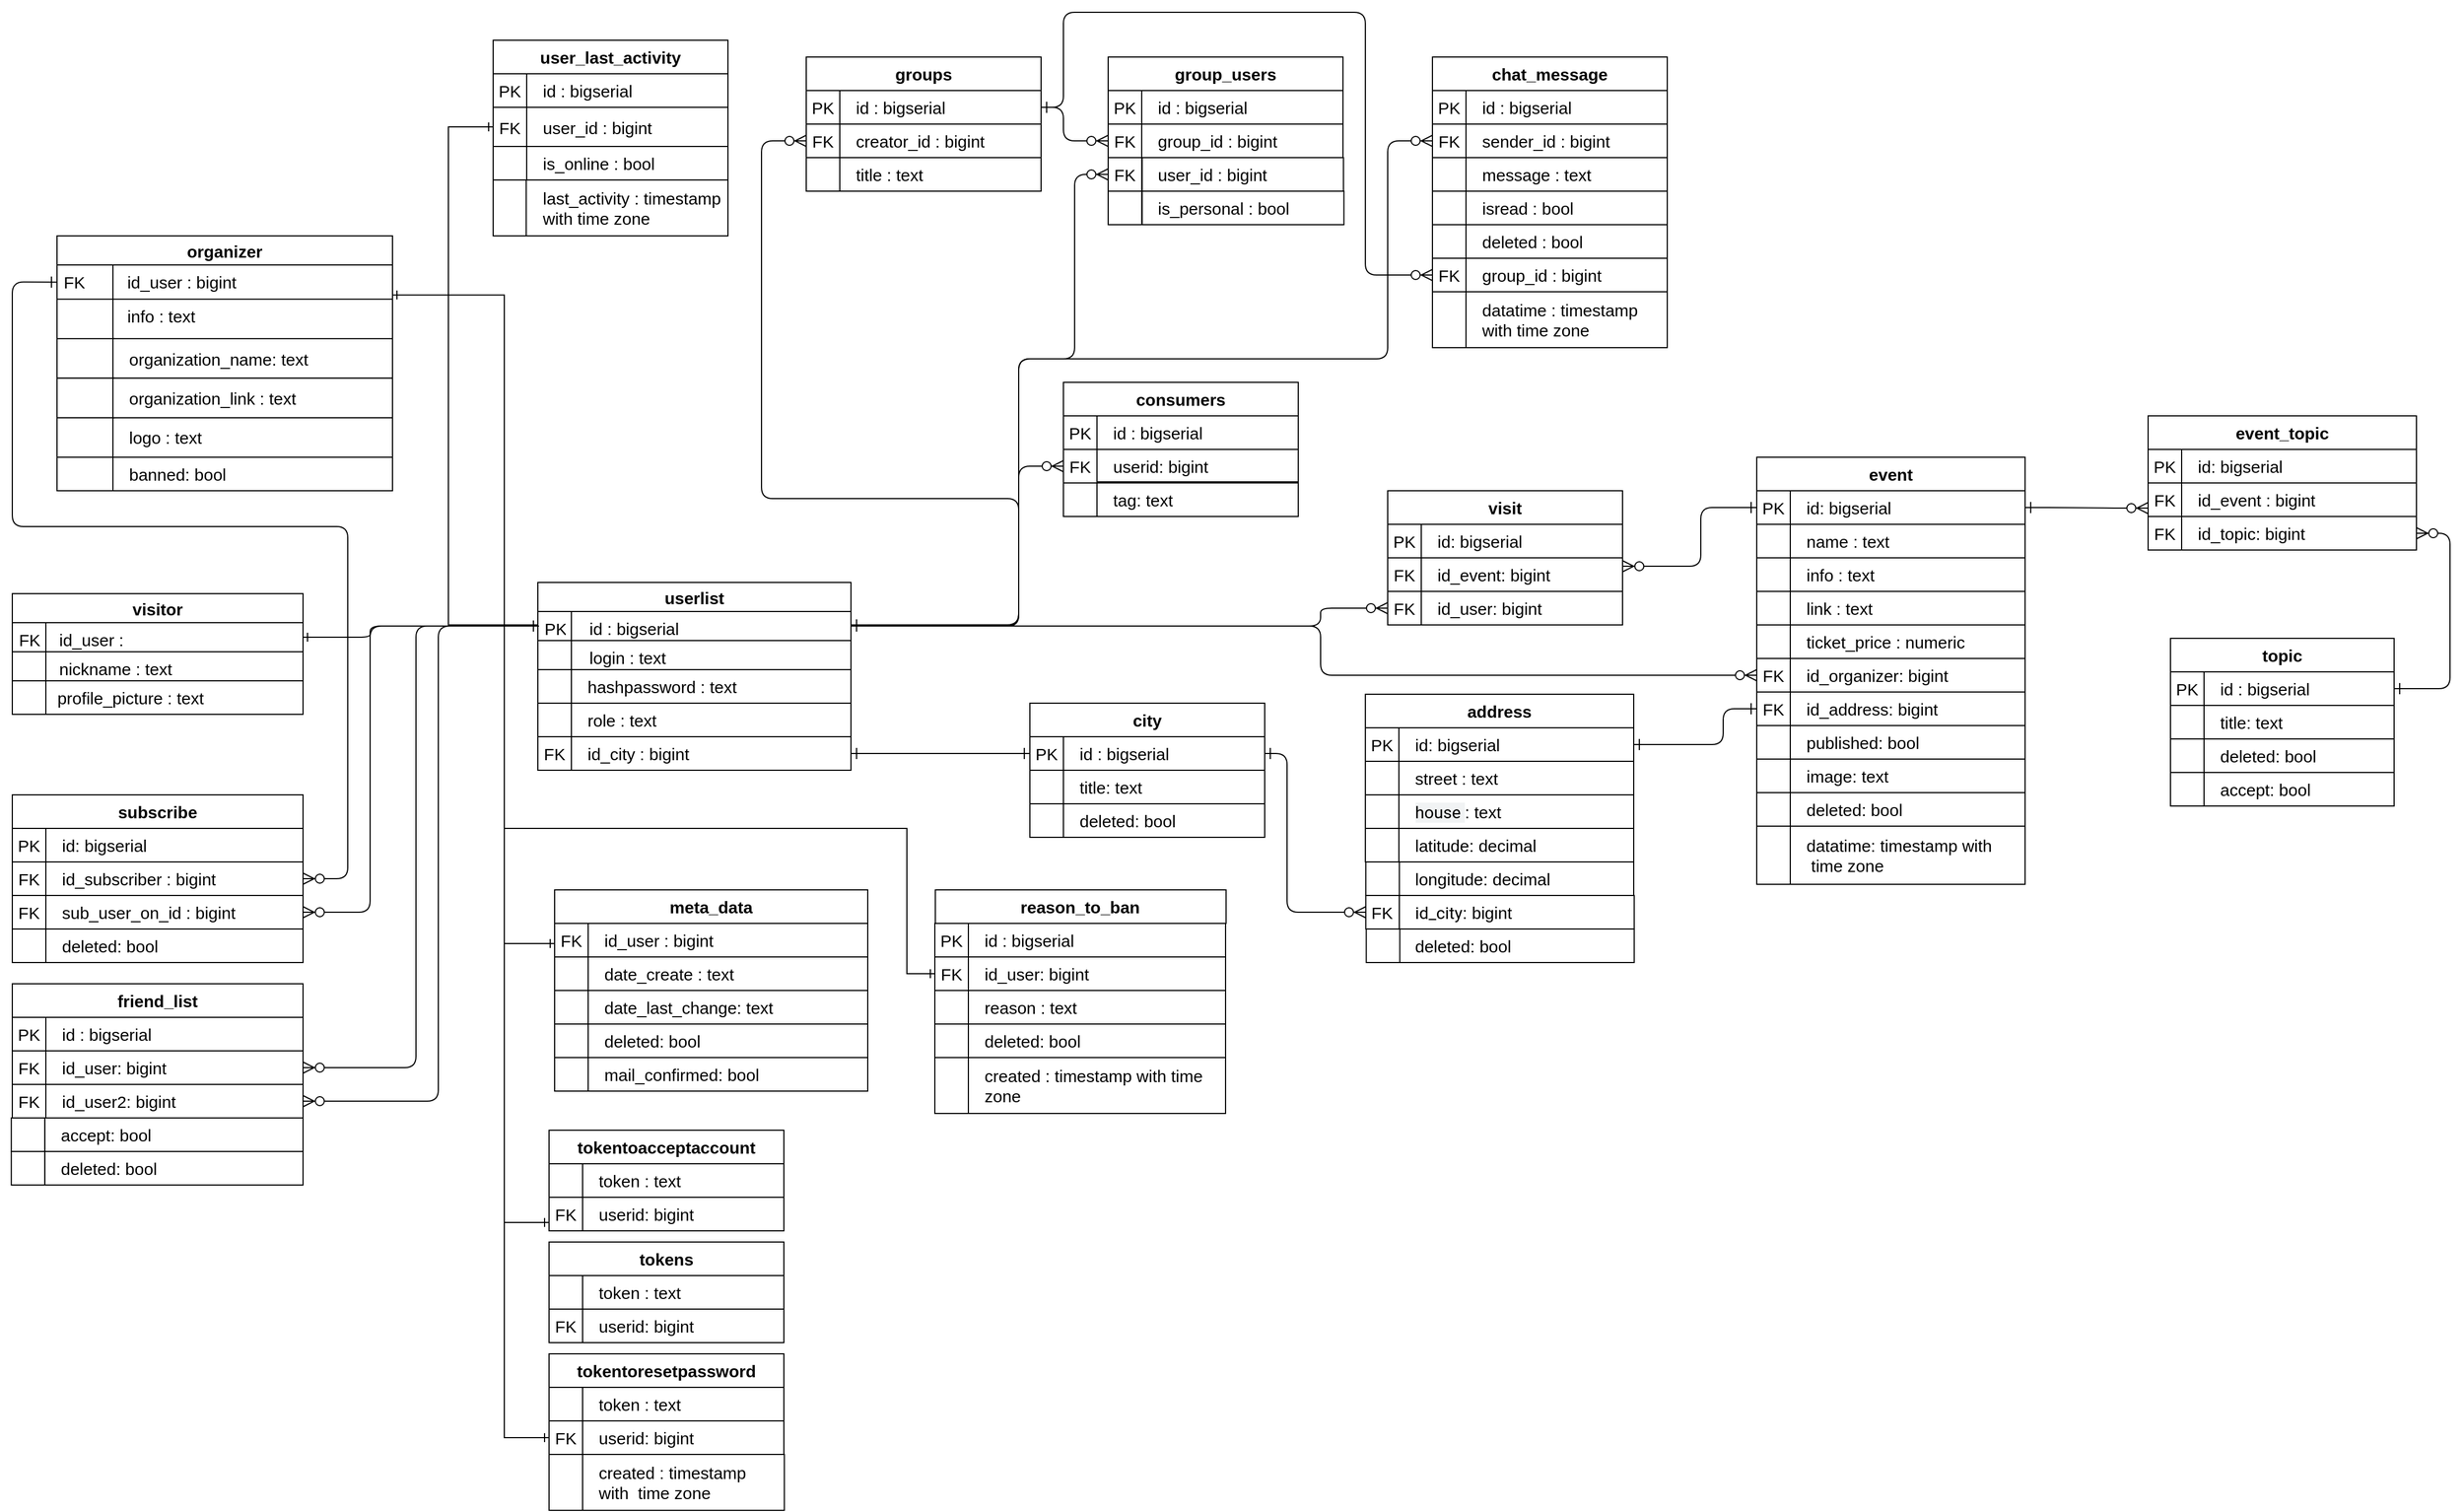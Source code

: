 <mxfile version="13.6.2" type="device"><diagram id="C5RBs43oDa-KdzZeNtuy" name="Page-1"><mxGraphModel dx="1086" dy="806" grid="1" gridSize="10" guides="1" tooltips="1" connect="1" arrows="1" fold="1" page="1" pageScale="1" pageWidth="827" pageHeight="1169" math="0" shadow="0"><root><mxCell id="WIyWlLk6GJQsqaUBKTNV-0"/><mxCell id="WIyWlLk6GJQsqaUBKTNV-1" parent="WIyWlLk6GJQsqaUBKTNV-0"/><mxCell id="cJ0iPeuXP4pMmwg4Xfa1-134" style="edgeStyle=orthogonalEdgeStyle;rounded=0;orthogonalLoop=1;jettySize=auto;html=1;exitX=0;exitY=0.5;exitDx=0;exitDy=0;entryX=1;entryY=-0.093;entryDx=0;entryDy=0;entryPerimeter=0;startArrow=ERone;startFill=0;endArrow=ERone;endFill=0;fontSize=15;" parent="WIyWlLk6GJQsqaUBKTNV-1" source="zkfFHV4jXpPFQw0GAbJ--52" target="cJ0iPeuXP4pMmwg4Xfa1-52" edge="1"><mxGeometry relative="1" as="geometry"><Array as="points"><mxPoint x="460" y="559"/><mxPoint x="460" y="263"/></Array></mxGeometry></mxCell><mxCell id="cJ0iPeuXP4pMmwg4Xfa1-21" value="" style="group;fontSize=15;" parent="WIyWlLk6GJQsqaUBKTNV-1" vertex="1" connectable="0"><mxGeometry x="490" y="520" width="280" height="138" as="geometry"/></mxCell><mxCell id="zkfFHV4jXpPFQw0GAbJ--51" value="userlist" style="swimlane;fontStyle=1;childLayout=stackLayout;horizontal=1;startSize=26;horizontalStack=0;resizeParent=1;resizeLast=0;collapsible=1;marginBottom=0;rounded=0;shadow=0;strokeWidth=1;fontSize=15;" parent="cJ0iPeuXP4pMmwg4Xfa1-21" vertex="1"><mxGeometry width="280" height="78" as="geometry"><mxRectangle x="20" y="80" width="160" height="26" as="alternateBounds"/></mxGeometry></mxCell><mxCell id="zkfFHV4jXpPFQw0GAbJ--52" value=" id : bigserial&#10;" style="shape=partialRectangle;top=0;left=0;right=0;bottom=1;align=left;verticalAlign=top;fillColor=none;spacingLeft=40;spacingRight=4;overflow=hidden;rotatable=0;points=[[0,0.5],[1,0.5]];portConstraint=eastwest;dropTarget=0;rounded=0;shadow=0;strokeWidth=1;fontStyle=0;fontSize=15;" parent="zkfFHV4jXpPFQw0GAbJ--51" vertex="1"><mxGeometry y="26" width="280" height="26" as="geometry"/></mxCell><mxCell id="zkfFHV4jXpPFQw0GAbJ--53" value="PK" style="shape=partialRectangle;top=0;left=0;bottom=0;fillColor=none;align=left;verticalAlign=top;spacingLeft=4;spacingRight=4;overflow=hidden;rotatable=0;points=[];portConstraint=eastwest;part=1;fontSize=15;" parent="zkfFHV4jXpPFQw0GAbJ--52" vertex="1" connectable="0"><mxGeometry width="30" height="26" as="geometry"/></mxCell><mxCell id="zkfFHV4jXpPFQw0GAbJ--54" value=" login : text" style="shape=partialRectangle;top=0;left=0;right=0;bottom=0;align=left;verticalAlign=top;fillColor=none;spacingLeft=40;spacingRight=4;overflow=hidden;rotatable=0;points=[[0,0.5],[1,0.5]];portConstraint=eastwest;dropTarget=0;rounded=0;shadow=0;strokeWidth=1;fontSize=15;" parent="zkfFHV4jXpPFQw0GAbJ--51" vertex="1"><mxGeometry y="52" width="280" height="26" as="geometry"/></mxCell><mxCell id="zkfFHV4jXpPFQw0GAbJ--55" value="" style="shape=partialRectangle;top=0;left=0;bottom=0;fillColor=none;align=left;verticalAlign=top;spacingLeft=4;spacingRight=4;overflow=hidden;rotatable=0;points=[];portConstraint=eastwest;part=1;fontSize=15;" parent="zkfFHV4jXpPFQw0GAbJ--54" vertex="1" connectable="0"><mxGeometry width="30" height="26" as="geometry"/></mxCell><mxCell id="cJ0iPeuXP4pMmwg4Xfa1-22" value="" style="group;fontSize=15;" parent="cJ0iPeuXP4pMmwg4Xfa1-21" vertex="1" connectable="0"><mxGeometry y="78" width="280" height="60" as="geometry"/></mxCell><mxCell id="cJ0iPeuXP4pMmwg4Xfa1-7" value="" style="rounded=0;whiteSpace=wrap;html=1;fontSize=15;" parent="cJ0iPeuXP4pMmwg4Xfa1-22" vertex="1"><mxGeometry width="49.412" height="30" as="geometry"/></mxCell><mxCell id="cJ0iPeuXP4pMmwg4Xfa1-13" value="&lt;span style=&quot;white-space: normal; font-size: 15px;&quot;&gt;&amp;nbsp; &amp;nbsp;hashpassword : text&lt;/span&gt;" style="rounded=0;whiteSpace=wrap;html=1;align=left;fontSize=15;" parent="cJ0iPeuXP4pMmwg4Xfa1-22" vertex="1"><mxGeometry x="30" width="250" height="30" as="geometry"/></mxCell><mxCell id="cJ0iPeuXP4pMmwg4Xfa1-14" value="" style="rounded=0;whiteSpace=wrap;html=1;fontSize=15;" parent="cJ0iPeuXP4pMmwg4Xfa1-22" vertex="1"><mxGeometry y="30" width="30" height="30" as="geometry"/></mxCell><mxCell id="cJ0iPeuXP4pMmwg4Xfa1-15" value="&amp;nbsp; &amp;nbsp;role : text" style="rounded=0;whiteSpace=wrap;html=1;align=left;fontSize=15;" parent="cJ0iPeuXP4pMmwg4Xfa1-22" vertex="1"><mxGeometry x="30" y="30" width="250" height="30" as="geometry"/></mxCell><mxCell id="cJ0iPeuXP4pMmwg4Xfa1-27" value="PK" style="rounded=0;whiteSpace=wrap;html=1;fontSize=15;" parent="WIyWlLk6GJQsqaUBKTNV-1" vertex="1"><mxGeometry x="1580" y="438" width="30" height="30" as="geometry"/></mxCell><mxCell id="cJ0iPeuXP4pMmwg4Xfa1-28" value="&amp;nbsp; &amp;nbsp;id&lt;span style=&quot;white-space: nowrap; font-size: 15px;&quot;&gt;:&amp;nbsp;&lt;/span&gt;bigserial" style="rounded=0;whiteSpace=wrap;html=1;align=left;fontSize=15;" parent="WIyWlLk6GJQsqaUBKTNV-1" vertex="1"><mxGeometry x="1610" y="438" width="210" height="30" as="geometry"/></mxCell><mxCell id="cJ0iPeuXP4pMmwg4Xfa1-42" value="FK" style="rounded=0;whiteSpace=wrap;html=1;fontSize=15;" parent="WIyWlLk6GJQsqaUBKTNV-1" vertex="1"><mxGeometry x="490" y="658" width="30" height="30" as="geometry"/></mxCell><mxCell id="cJ0iPeuXP4pMmwg4Xfa1-43" value="&amp;nbsp; &amp;nbsp;id_city :&amp;nbsp;bigint" style="rounded=0;whiteSpace=wrap;html=1;align=left;fontSize=15;" parent="WIyWlLk6GJQsqaUBKTNV-1" vertex="1"><mxGeometry x="520" y="658" width="250" height="30" as="geometry"/></mxCell><mxCell id="cJ0iPeuXP4pMmwg4Xfa1-61" value="" style="group;fontSize=15;" parent="WIyWlLk6GJQsqaUBKTNV-1" vertex="1" connectable="0"><mxGeometry x="110" y="530" width="170" height="138" as="geometry"/></mxCell><mxCell id="cJ0iPeuXP4pMmwg4Xfa1-62" value="visitor" style="swimlane;fontStyle=1;childLayout=stackLayout;horizontal=1;startSize=26;horizontalStack=0;resizeParent=1;resizeLast=0;collapsible=1;marginBottom=0;rounded=0;shadow=0;strokeWidth=1;fontSize=15;" parent="cJ0iPeuXP4pMmwg4Xfa1-61" vertex="1"><mxGeometry x="-90" width="260" height="78" as="geometry"><mxRectangle x="20" y="80" width="160" height="26" as="alternateBounds"/></mxGeometry></mxCell><mxCell id="cJ0iPeuXP4pMmwg4Xfa1-63" value="id_user : &#10;" style="shape=partialRectangle;top=0;left=0;right=0;bottom=1;align=left;verticalAlign=top;fillColor=none;spacingLeft=40;spacingRight=4;overflow=hidden;rotatable=0;points=[[0,0.5],[1,0.5]];portConstraint=eastwest;dropTarget=0;rounded=0;shadow=0;strokeWidth=1;fontStyle=0;fontSize=15;" parent="cJ0iPeuXP4pMmwg4Xfa1-62" vertex="1"><mxGeometry y="26" width="260" height="26" as="geometry"/></mxCell><mxCell id="cJ0iPeuXP4pMmwg4Xfa1-64" value="FK" style="shape=partialRectangle;top=0;left=0;bottom=0;fillColor=none;align=left;verticalAlign=top;spacingLeft=4;spacingRight=4;overflow=hidden;rotatable=0;points=[];portConstraint=eastwest;part=1;fontSize=15;" parent="cJ0iPeuXP4pMmwg4Xfa1-63" vertex="1" connectable="0"><mxGeometry width="30" height="26" as="geometry"/></mxCell><mxCell id="cJ0iPeuXP4pMmwg4Xfa1-65" value="nickname : text" style="shape=partialRectangle;top=0;left=0;right=0;bottom=0;align=left;verticalAlign=top;fillColor=none;spacingLeft=40;spacingRight=4;overflow=hidden;rotatable=0;points=[[0,0.5],[1,0.5]];portConstraint=eastwest;dropTarget=0;rounded=0;shadow=0;strokeWidth=1;fontSize=15;" parent="cJ0iPeuXP4pMmwg4Xfa1-62" vertex="1"><mxGeometry y="52" width="260" height="26" as="geometry"/></mxCell><mxCell id="cJ0iPeuXP4pMmwg4Xfa1-66" value="" style="shape=partialRectangle;top=0;left=0;bottom=0;fillColor=none;align=left;verticalAlign=top;spacingLeft=4;spacingRight=4;overflow=hidden;rotatable=0;points=[];portConstraint=eastwest;part=1;fontSize=15;" parent="cJ0iPeuXP4pMmwg4Xfa1-65" vertex="1" connectable="0"><mxGeometry width="30" height="26" as="geometry"/></mxCell><mxCell id="cJ0iPeuXP4pMmwg4Xfa1-67" value="" style="group;fontSize=15;" parent="cJ0iPeuXP4pMmwg4Xfa1-61" vertex="1" connectable="0"><mxGeometry y="78" width="170" height="60" as="geometry"/></mxCell><mxCell id="cJ0iPeuXP4pMmwg4Xfa1-68" value="" style="rounded=0;whiteSpace=wrap;html=1;fontSize=15;" parent="cJ0iPeuXP4pMmwg4Xfa1-67" vertex="1"><mxGeometry x="-90" width="30" height="30" as="geometry"/></mxCell><mxCell id="cJ0iPeuXP4pMmwg4Xfa1-69" value="&lt;span style=&quot;white-space: normal; font-size: 15px;&quot;&gt;&amp;nbsp; &lt;/span&gt;profile_picture&amp;nbsp;&lt;span style=&quot;white-space: nowrap; font-size: 15px;&quot;&gt;: text&lt;/span&gt;" style="rounded=0;whiteSpace=wrap;html=1;align=left;fontSize=15;" parent="cJ0iPeuXP4pMmwg4Xfa1-67" vertex="1"><mxGeometry x="-60" width="230" height="30" as="geometry"/></mxCell><mxCell id="cJ0iPeuXP4pMmwg4Xfa1-73" value="&lt;b style=&quot;font-size: 15px;&quot;&gt;event&lt;/b&gt;" style="rounded=0;whiteSpace=wrap;html=1;align=center;fontSize=15;" parent="WIyWlLk6GJQsqaUBKTNV-1" vertex="1"><mxGeometry x="1580" y="408" width="240" height="30" as="geometry"/></mxCell><mxCell id="cJ0iPeuXP4pMmwg4Xfa1-74" value="" style="rounded=0;whiteSpace=wrap;html=1;fontSize=15;" parent="WIyWlLk6GJQsqaUBKTNV-1" vertex="1"><mxGeometry x="1580" y="468" width="30" height="30" as="geometry"/></mxCell><mxCell id="cJ0iPeuXP4pMmwg4Xfa1-75" value="&amp;nbsp; &amp;nbsp;name : text" style="rounded=0;whiteSpace=wrap;html=1;align=left;fontSize=15;" parent="WIyWlLk6GJQsqaUBKTNV-1" vertex="1"><mxGeometry x="1610" y="468" width="210" height="30" as="geometry"/></mxCell><mxCell id="cJ0iPeuXP4pMmwg4Xfa1-78" value="" style="rounded=0;whiteSpace=wrap;html=1;fontSize=15;" parent="WIyWlLk6GJQsqaUBKTNV-1" vertex="1"><mxGeometry x="1580" y="528" width="30" height="30" as="geometry"/></mxCell><mxCell id="cJ0iPeuXP4pMmwg4Xfa1-79" value="&amp;nbsp; &amp;nbsp;link : text" style="rounded=0;whiteSpace=wrap;html=1;align=left;fontSize=15;" parent="WIyWlLk6GJQsqaUBKTNV-1" vertex="1"><mxGeometry x="1610" y="528" width="210" height="30" as="geometry"/></mxCell><mxCell id="cJ0iPeuXP4pMmwg4Xfa1-80" value="" style="rounded=0;whiteSpace=wrap;html=1;fontSize=15;" parent="WIyWlLk6GJQsqaUBKTNV-1" vertex="1"><mxGeometry x="1580" y="498" width="30" height="30" as="geometry"/></mxCell><mxCell id="cJ0iPeuXP4pMmwg4Xfa1-81" value="&amp;nbsp; &amp;nbsp;info : text" style="rounded=0;whiteSpace=wrap;html=1;align=left;fontSize=15;" parent="WIyWlLk6GJQsqaUBKTNV-1" vertex="1"><mxGeometry x="1610" y="498" width="210" height="30" as="geometry"/></mxCell><mxCell id="cJ0iPeuXP4pMmwg4Xfa1-82" value="" style="rounded=0;whiteSpace=wrap;html=1;fontSize=15;" parent="WIyWlLk6GJQsqaUBKTNV-1" vertex="1"><mxGeometry x="1580" y="558" width="30" height="30" as="geometry"/></mxCell><mxCell id="cJ0iPeuXP4pMmwg4Xfa1-83" value="&amp;nbsp; &amp;nbsp;ticket_price : numeric" style="rounded=0;whiteSpace=wrap;html=1;align=left;fontSize=15;" parent="WIyWlLk6GJQsqaUBKTNV-1" vertex="1"><mxGeometry x="1610" y="558" width="210" height="30" as="geometry"/></mxCell><mxCell id="cJ0iPeuXP4pMmwg4Xfa1-84" value="FK" style="rounded=0;whiteSpace=wrap;html=1;fontSize=15;" parent="WIyWlLk6GJQsqaUBKTNV-1" vertex="1"><mxGeometry x="1580" y="588" width="30" height="30" as="geometry"/></mxCell><mxCell id="cJ0iPeuXP4pMmwg4Xfa1-85" value="&amp;nbsp; &amp;nbsp;id_organizer&lt;span style=&quot;white-space: nowrap; font-size: 15px;&quot;&gt;:&amp;nbsp;&lt;/span&gt;&lt;span style=&quot;white-space: nowrap; font-size: 15px;&quot;&gt;bigint&lt;/span&gt;" style="rounded=0;whiteSpace=wrap;html=1;align=left;fontSize=15;" parent="WIyWlLk6GJQsqaUBKTNV-1" vertex="1"><mxGeometry x="1610" y="588" width="210" height="30" as="geometry"/></mxCell><mxCell id="cJ0iPeuXP4pMmwg4Xfa1-97" value="PK" style="rounded=0;whiteSpace=wrap;html=1;fontSize=15;" parent="WIyWlLk6GJQsqaUBKTNV-1" vertex="1"><mxGeometry x="1950" y="600" width="30" height="30" as="geometry"/></mxCell><mxCell id="cJ0iPeuXP4pMmwg4Xfa1-98" value="&amp;nbsp; &amp;nbsp;id&amp;nbsp;&lt;span style=&quot;white-space: nowrap; font-size: 15px;&quot;&gt;:&amp;nbsp;&lt;/span&gt;bigserial" style="rounded=0;whiteSpace=wrap;html=1;align=left;fontSize=15;" parent="WIyWlLk6GJQsqaUBKTNV-1" vertex="1"><mxGeometry x="1980" y="600" width="170" height="30" as="geometry"/></mxCell><mxCell id="cJ0iPeuXP4pMmwg4Xfa1-99" value="&lt;b style=&quot;font-size: 15px;&quot;&gt;topic&lt;/b&gt;" style="rounded=0;whiteSpace=wrap;html=1;align=center;fontSize=15;" parent="WIyWlLk6GJQsqaUBKTNV-1" vertex="1"><mxGeometry x="1950" y="570" width="200" height="30" as="geometry"/></mxCell><mxCell id="cJ0iPeuXP4pMmwg4Xfa1-100" value="" style="rounded=0;whiteSpace=wrap;html=1;fontSize=15;" parent="WIyWlLk6GJQsqaUBKTNV-1" vertex="1"><mxGeometry x="1950" y="630" width="30" height="30" as="geometry"/></mxCell><mxCell id="cJ0iPeuXP4pMmwg4Xfa1-101" value="&amp;nbsp; &amp;nbsp;title: text" style="rounded=0;whiteSpace=wrap;html=1;align=left;fontSize=15;" parent="WIyWlLk6GJQsqaUBKTNV-1" vertex="1"><mxGeometry x="1980" y="630" width="170" height="30" as="geometry"/></mxCell><mxCell id="cJ0iPeuXP4pMmwg4Xfa1-108" value="FK" style="rounded=0;whiteSpace=wrap;html=1;fontSize=15;" parent="WIyWlLk6GJQsqaUBKTNV-1" vertex="1"><mxGeometry x="1580" y="618" width="30" height="30" as="geometry"/></mxCell><mxCell id="cJ0iPeuXP4pMmwg4Xfa1-109" value="&amp;nbsp; &amp;nbsp;id_address&lt;span style=&quot;white-space: nowrap; font-size: 15px;&quot;&gt;:&amp;nbsp;&lt;/span&gt;&lt;span style=&quot;white-space: nowrap; font-size: 15px;&quot;&gt;bigint&lt;/span&gt;" style="rounded=0;whiteSpace=wrap;html=1;align=left;fontSize=15;" parent="WIyWlLk6GJQsqaUBKTNV-1" vertex="1"><mxGeometry x="1610" y="618" width="210" height="30" as="geometry"/></mxCell><mxCell id="cJ0iPeuXP4pMmwg4Xfa1-110" value="PK" style="rounded=0;whiteSpace=wrap;html=1;fontSize=15;" parent="WIyWlLk6GJQsqaUBKTNV-1" vertex="1"><mxGeometry x="930" y="658" width="30" height="30" as="geometry"/></mxCell><mxCell id="cJ0iPeuXP4pMmwg4Xfa1-111" value="&amp;nbsp; &amp;nbsp;id : bigserial" style="rounded=0;whiteSpace=wrap;html=1;align=left;fontSize=15;" parent="WIyWlLk6GJQsqaUBKTNV-1" vertex="1"><mxGeometry x="960" y="658" width="180" height="30" as="geometry"/></mxCell><mxCell id="cJ0iPeuXP4pMmwg4Xfa1-112" value="&lt;b style=&quot;font-size: 15px;&quot;&gt;city&lt;/b&gt;" style="rounded=0;whiteSpace=wrap;html=1;align=center;fontSize=15;" parent="WIyWlLk6GJQsqaUBKTNV-1" vertex="1"><mxGeometry x="930" y="628" width="210" height="30" as="geometry"/></mxCell><mxCell id="cJ0iPeuXP4pMmwg4Xfa1-113" value="" style="rounded=0;whiteSpace=wrap;html=1;fontSize=15;" parent="WIyWlLk6GJQsqaUBKTNV-1" vertex="1"><mxGeometry x="930" y="688" width="30" height="30" as="geometry"/></mxCell><mxCell id="cJ0iPeuXP4pMmwg4Xfa1-114" value="&amp;nbsp; &amp;nbsp;title: text" style="rounded=0;whiteSpace=wrap;html=1;align=left;fontSize=15;" parent="WIyWlLk6GJQsqaUBKTNV-1" vertex="1"><mxGeometry x="960" y="688" width="180" height="30" as="geometry"/></mxCell><mxCell id="cJ0iPeuXP4pMmwg4Xfa1-119" value="PK" style="rounded=0;whiteSpace=wrap;html=1;fontSize=15;fontStyle=0" parent="WIyWlLk6GJQsqaUBKTNV-1" vertex="1"><mxGeometry x="1230" y="650" width="30" height="30" as="geometry"/></mxCell><mxCell id="cJ0iPeuXP4pMmwg4Xfa1-120" value="&amp;nbsp; &amp;nbsp;id&lt;span style=&quot;white-space: nowrap; font-size: 15px;&quot;&gt;:&amp;nbsp;&lt;/span&gt;bigserial" style="rounded=0;whiteSpace=wrap;html=1;align=left;fontSize=15;fontStyle=0" parent="WIyWlLk6GJQsqaUBKTNV-1" vertex="1"><mxGeometry x="1260" y="650" width="210" height="30" as="geometry"/></mxCell><mxCell id="cJ0iPeuXP4pMmwg4Xfa1-121" value="&lt;b style=&quot;font-size: 15px;&quot;&gt;address&lt;/b&gt;" style="rounded=0;whiteSpace=wrap;html=1;align=center;fontSize=15;" parent="WIyWlLk6GJQsqaUBKTNV-1" vertex="1"><mxGeometry x="1230" y="620" width="240" height="30" as="geometry"/></mxCell><mxCell id="cJ0iPeuXP4pMmwg4Xfa1-122" value="FK" style="rounded=0;whiteSpace=wrap;html=1;fontSize=15;fontStyle=0" parent="WIyWlLk6GJQsqaUBKTNV-1" vertex="1"><mxGeometry x="1230.41" y="800" width="30" height="30" as="geometry"/></mxCell><mxCell id="cJ0iPeuXP4pMmwg4Xfa1-123" value="&amp;nbsp; &amp;nbsp;&lt;font face=&quot;roboto, arial, sans-serif&quot; style=&quot;font-size: 15px;&quot;&gt;&lt;span style=&quot;white-space: nowrap; font-size: 15px;&quot;&gt;id_city&lt;/span&gt;&lt;/font&gt;&lt;span style=&quot;white-space: nowrap; font-size: 15px;&quot;&gt;:&amp;nbsp;&lt;/span&gt;&lt;span style=&quot;white-space: nowrap; font-size: 15px;&quot;&gt;bigint&lt;/span&gt;" style="rounded=0;whiteSpace=wrap;html=1;align=left;fontSize=15;fontStyle=0" parent="WIyWlLk6GJQsqaUBKTNV-1" vertex="1"><mxGeometry x="1260.41" y="800" width="210" height="30" as="geometry"/></mxCell><mxCell id="cJ0iPeuXP4pMmwg4Xfa1-124" value="" style="rounded=0;whiteSpace=wrap;html=1;fontSize=15;fontStyle=0" parent="WIyWlLk6GJQsqaUBKTNV-1" vertex="1"><mxGeometry x="1230" y="710" width="30" height="30" as="geometry"/></mxCell><mxCell id="cJ0iPeuXP4pMmwg4Xfa1-125" value="&amp;nbsp; &amp;nbsp;&lt;span style=&quot;font-family: roboto, arial, sans-serif; background-color: rgb(241, 243, 244); font-size: 15px;&quot;&gt;house&amp;nbsp;&lt;/span&gt;: text" style="rounded=0;whiteSpace=wrap;html=1;align=left;fontSize=15;fontStyle=0" parent="WIyWlLk6GJQsqaUBKTNV-1" vertex="1"><mxGeometry x="1260" y="710" width="210" height="30" as="geometry"/></mxCell><mxCell id="cJ0iPeuXP4pMmwg4Xfa1-126" value="" style="rounded=0;whiteSpace=wrap;html=1;fontSize=15;fontStyle=0" parent="WIyWlLk6GJQsqaUBKTNV-1" vertex="1"><mxGeometry x="1230" y="680" width="30" height="30" as="geometry"/></mxCell><mxCell id="cJ0iPeuXP4pMmwg4Xfa1-127" value="&amp;nbsp; &amp;nbsp;street : text" style="rounded=0;whiteSpace=wrap;html=1;align=left;fontSize=15;fontStyle=0" parent="WIyWlLk6GJQsqaUBKTNV-1" vertex="1"><mxGeometry x="1260" y="680" width="210" height="30" as="geometry"/></mxCell><mxCell id="cJ0iPeuXP4pMmwg4Xfa1-128" value="" style="group;fontSize=15;" parent="WIyWlLk6GJQsqaUBKTNV-1" vertex="1" connectable="0"><mxGeometry x="60" y="210" width="300" height="198" as="geometry"/></mxCell><mxCell id="cJ0iPeuXP4pMmwg4Xfa1-44" value="" style="rounded=0;whiteSpace=wrap;html=1;fontSize=15;" parent="cJ0iPeuXP4pMmwg4Xfa1-128" vertex="1"><mxGeometry y="162.64" width="50" height="35.36" as="geometry"/></mxCell><mxCell id="cJ0iPeuXP4pMmwg4Xfa1-45" value="&amp;nbsp; &amp;nbsp;logo&amp;nbsp;&lt;span style=&quot;white-space: nowrap; font-size: 15px;&quot;&gt;: text&lt;/span&gt;" style="rounded=0;whiteSpace=wrap;html=1;align=left;fontSize=15;" parent="cJ0iPeuXP4pMmwg4Xfa1-128" vertex="1"><mxGeometry x="50" y="162.64" width="250" height="35.36" as="geometry"/></mxCell><mxCell id="cJ0iPeuXP4pMmwg4Xfa1-48" value="" style="group;fontSize=15;" parent="cJ0iPeuXP4pMmwg4Xfa1-128" vertex="1" connectable="0"><mxGeometry width="300" height="162.649" as="geometry"/></mxCell><mxCell id="cJ0iPeuXP4pMmwg4Xfa1-49" value="organizer" style="swimlane;fontStyle=1;childLayout=stackLayout;horizontal=1;startSize=26;horizontalStack=0;resizeParent=1;resizeLast=0;collapsible=1;marginBottom=0;rounded=0;shadow=0;strokeWidth=1;fontSize=15;" parent="cJ0iPeuXP4pMmwg4Xfa1-48" vertex="1"><mxGeometry width="300" height="96.643" as="geometry"><mxRectangle x="20" y="80" width="160" height="26" as="alternateBounds"/></mxGeometry></mxCell><mxCell id="cJ0iPeuXP4pMmwg4Xfa1-50" value="     id_user : bigint" style="shape=partialRectangle;top=0;left=0;right=0;bottom=1;align=left;verticalAlign=top;fillColor=none;spacingLeft=40;spacingRight=4;overflow=hidden;rotatable=0;points=[[0,0.5],[1,0.5]];portConstraint=eastwest;dropTarget=0;rounded=0;shadow=0;strokeWidth=1;fontStyle=0;fontSize=15;" parent="cJ0iPeuXP4pMmwg4Xfa1-49" vertex="1"><mxGeometry y="26" width="300" height="30.643" as="geometry"/></mxCell><mxCell id="cJ0iPeuXP4pMmwg4Xfa1-51" value="FK" style="shape=partialRectangle;top=0;left=0;bottom=0;fillColor=none;align=left;verticalAlign=top;spacingLeft=4;spacingRight=4;overflow=hidden;rotatable=0;points=[];portConstraint=eastwest;part=1;fontSize=15;" parent="cJ0iPeuXP4pMmwg4Xfa1-50" vertex="1" connectable="0"><mxGeometry width="50" height="30.64" as="geometry"/></mxCell><mxCell id="cJ0iPeuXP4pMmwg4Xfa1-52" value="     info : text" style="shape=partialRectangle;top=0;left=0;right=0;bottom=0;align=left;verticalAlign=top;fillColor=none;spacingLeft=40;spacingRight=4;overflow=hidden;rotatable=0;points=[[0,0.5],[1,0.5]];portConstraint=eastwest;dropTarget=0;rounded=0;shadow=0;strokeWidth=1;fontSize=15;" parent="cJ0iPeuXP4pMmwg4Xfa1-49" vertex="1"><mxGeometry y="56.643" width="300" height="40" as="geometry"/></mxCell><mxCell id="cJ0iPeuXP4pMmwg4Xfa1-53" value="" style="shape=partialRectangle;top=0;left=0;bottom=0;fillColor=none;align=left;verticalAlign=top;spacingLeft=4;spacingRight=4;overflow=hidden;rotatable=0;points=[];portConstraint=eastwest;part=1;fontSize=15;" parent="cJ0iPeuXP4pMmwg4Xfa1-52" vertex="1" connectable="0"><mxGeometry width="50" height="40" as="geometry"/></mxCell><mxCell id="cJ0iPeuXP4pMmwg4Xfa1-54" value="" style="group;fontSize=15;" parent="cJ0iPeuXP4pMmwg4Xfa1-48" vertex="1" connectable="0"><mxGeometry y="91.929" width="300" height="70.72" as="geometry"/></mxCell><mxCell id="cJ0iPeuXP4pMmwg4Xfa1-55" value="" style="rounded=0;whiteSpace=wrap;html=1;fontSize=15;" parent="cJ0iPeuXP4pMmwg4Xfa1-54" vertex="1"><mxGeometry width="51.176" height="35.357" as="geometry"/></mxCell><mxCell id="cJ0iPeuXP4pMmwg4Xfa1-56" value="&lt;span style=&quot;white-space: normal; font-size: 15px;&quot;&gt;&amp;nbsp; &amp;nbsp;&lt;/span&gt;organization_name&lt;span style=&quot;white-space: nowrap; font-size: 15px;&quot;&gt;: text&lt;/span&gt;" style="rounded=0;whiteSpace=wrap;html=1;align=left;fontSize=15;" parent="cJ0iPeuXP4pMmwg4Xfa1-54" vertex="1"><mxGeometry x="50" width="250" height="35.36" as="geometry"/></mxCell><mxCell id="cJ0iPeuXP4pMmwg4Xfa1-57" value="" style="rounded=0;whiteSpace=wrap;html=1;fontSize=15;" parent="cJ0iPeuXP4pMmwg4Xfa1-54" vertex="1"><mxGeometry y="35.357" width="51.176" height="35.357" as="geometry"/></mxCell><mxCell id="cJ0iPeuXP4pMmwg4Xfa1-58" value="&amp;nbsp; &amp;nbsp;organization_link&amp;nbsp;&lt;span style=&quot;white-space: nowrap; font-size: 15px;&quot;&gt;: text&lt;/span&gt;" style="rounded=0;whiteSpace=wrap;html=1;align=left;fontSize=15;" parent="cJ0iPeuXP4pMmwg4Xfa1-54" vertex="1"><mxGeometry x="50" y="35.36" width="250" height="35.36" as="geometry"/></mxCell><mxCell id="cJ0iPeuXP4pMmwg4Xfa1-131" value="" style="edgeStyle=elbowEdgeStyle;endArrow=ERone;startArrow=ERone;shadow=0;strokeWidth=1;endSize=8;startSize=8;startFill=0;endFill=0;exitX=1;exitY=0.5;exitDx=0;exitDy=0;entryX=0;entryY=0.5;entryDx=0;entryDy=0;fontSize=15;" parent="WIyWlLk6GJQsqaUBKTNV-1" source="cJ0iPeuXP4pMmwg4Xfa1-43" target="cJ0iPeuXP4pMmwg4Xfa1-110" edge="1"><mxGeometry width="100" height="100" relative="1" as="geometry"><mxPoint x="700" y="820" as="sourcePoint"/><mxPoint x="930" y="676" as="targetPoint"/></mxGeometry></mxCell><mxCell id="cJ0iPeuXP4pMmwg4Xfa1-132" value="" style="edgeStyle=orthogonalEdgeStyle;endArrow=ERzeroToMany;startArrow=ERone;shadow=0;strokeWidth=1;endSize=8;startSize=8;startFill=0;entryX=0;entryY=0.5;entryDx=0;entryDy=0;endFill=1;exitX=1;exitY=0.5;exitDx=0;exitDy=0;fontSize=15;" parent="WIyWlLk6GJQsqaUBKTNV-1" source="cJ0iPeuXP4pMmwg4Xfa1-111" target="cJ0iPeuXP4pMmwg4Xfa1-122" edge="1"><mxGeometry width="100" height="100" relative="1" as="geometry"><mxPoint x="1260" y="1150" as="sourcePoint"/><mxPoint x="1300" y="1025" as="targetPoint"/><Array as="points"><mxPoint x="1160" y="673"/><mxPoint x="1160" y="815"/><mxPoint x="1230" y="815"/></Array></mxGeometry></mxCell><mxCell id="cJ0iPeuXP4pMmwg4Xfa1-133" style="edgeStyle=orthogonalEdgeStyle;rounded=1;orthogonalLoop=1;jettySize=auto;html=1;entryX=1;entryY=0.5;entryDx=0;entryDy=0;startArrow=ERone;startFill=0;endArrow=ERone;endFill=0;fontSize=15;exitX=0;exitY=0.5;exitDx=0;exitDy=0;" parent="WIyWlLk6GJQsqaUBKTNV-1" source="zkfFHV4jXpPFQw0GAbJ--52" target="cJ0iPeuXP4pMmwg4Xfa1-63" edge="1"><mxGeometry relative="1" as="geometry"><mxPoint x="488" y="569" as="sourcePoint"/><Array as="points"><mxPoint x="340" y="559"/><mxPoint x="340" y="569"/></Array></mxGeometry></mxCell><mxCell id="cJ0iPeuXP4pMmwg4Xfa1-135" value="" style="rounded=0;whiteSpace=wrap;html=1;fontSize=15;fontStyle=0" parent="WIyWlLk6GJQsqaUBKTNV-1" vertex="1"><mxGeometry x="1230" y="740" width="30" height="30" as="geometry"/></mxCell><mxCell id="cJ0iPeuXP4pMmwg4Xfa1-136" value="&amp;nbsp; &amp;nbsp;latitude:&amp;nbsp;&lt;span style=&quot;font-size: 15px; background-color: rgb(255, 255, 255);&quot;&gt;&lt;span style=&quot;font-size: 15px;&quot;&gt;decimal&lt;/span&gt;&lt;/span&gt;" style="rounded=0;whiteSpace=wrap;html=1;align=left;fontSize=15;fontStyle=0" parent="WIyWlLk6GJQsqaUBKTNV-1" vertex="1"><mxGeometry x="1260" y="740" width="210" height="30" as="geometry"/></mxCell><mxCell id="cJ0iPeuXP4pMmwg4Xfa1-141" value="" style="edgeStyle=orthogonalEdgeStyle;endArrow=ERone;startArrow=ERone;shadow=0;strokeWidth=1;endSize=8;startSize=8;startFill=0;endFill=0;exitX=0;exitY=0.5;exitDx=0;exitDy=0;entryX=1;entryY=0.5;entryDx=0;entryDy=0;fontSize=15;" parent="WIyWlLk6GJQsqaUBKTNV-1" source="cJ0iPeuXP4pMmwg4Xfa1-108" target="cJ0iPeuXP4pMmwg4Xfa1-120" edge="1"><mxGeometry width="100" height="100" relative="1" as="geometry"><mxPoint x="670" y="743" as="sourcePoint"/><mxPoint x="1490" y="880" as="targetPoint"/><Array as="points"><mxPoint x="1550" y="633"/><mxPoint x="1550" y="665"/></Array></mxGeometry></mxCell><mxCell id="cJ0iPeuXP4pMmwg4Xfa1-151" value="" style="edgeStyle=orthogonalEdgeStyle;endArrow=ERzeroToMany;startArrow=ERone;shadow=0;strokeWidth=1;endSize=8;startSize=8;entryX=0;entryY=0.5;entryDx=0;entryDy=0;startFill=0;exitX=1;exitY=0.5;exitDx=0;exitDy=0;fontSize=15;" parent="WIyWlLk6GJQsqaUBKTNV-1" source="zkfFHV4jXpPFQw0GAbJ--52" target="cJ0iPeuXP4pMmwg4Xfa1-84" edge="1"><mxGeometry width="100" height="100" relative="1" as="geometry"><mxPoint x="650" y="519" as="sourcePoint"/><mxPoint x="880" y="515" as="targetPoint"/><Array as="points"><mxPoint x="1190" y="559"/><mxPoint x="1190" y="603"/></Array></mxGeometry></mxCell><mxCell id="cJ0iPeuXP4pMmwg4Xfa1-159" value="PK" style="rounded=0;whiteSpace=wrap;html=1;fontSize=15;" parent="WIyWlLk6GJQsqaUBKTNV-1" vertex="1"><mxGeometry x="20" y="740" width="30" height="30" as="geometry"/></mxCell><mxCell id="cJ0iPeuXP4pMmwg4Xfa1-160" value="&amp;nbsp; &amp;nbsp;id: bigserial" style="rounded=0;whiteSpace=wrap;html=1;align=left;fontSize=15;" parent="WIyWlLk6GJQsqaUBKTNV-1" vertex="1"><mxGeometry x="50" y="740" width="230" height="30" as="geometry"/></mxCell><mxCell id="cJ0iPeuXP4pMmwg4Xfa1-161" value="&lt;span style=&quot;text-align: left; font-size: 15px;&quot;&gt;&lt;b style=&quot;font-size: 15px;&quot;&gt;subscribe&lt;/b&gt;&lt;/span&gt;" style="rounded=0;whiteSpace=wrap;html=1;align=center;fontSize=15;" parent="WIyWlLk6GJQsqaUBKTNV-1" vertex="1"><mxGeometry x="20" y="710" width="260" height="30" as="geometry"/></mxCell><mxCell id="cJ0iPeuXP4pMmwg4Xfa1-162" value="FK" style="rounded=0;whiteSpace=wrap;html=1;fontSize=15;" parent="WIyWlLk6GJQsqaUBKTNV-1" vertex="1"><mxGeometry x="20" y="770" width="30" height="30" as="geometry"/></mxCell><mxCell id="cJ0iPeuXP4pMmwg4Xfa1-163" value="&amp;nbsp; &amp;nbsp;id_subscriber :&amp;nbsp;bigint" style="rounded=0;whiteSpace=wrap;html=1;align=left;fontSize=15;" parent="WIyWlLk6GJQsqaUBKTNV-1" vertex="1"><mxGeometry x="50" y="770" width="230" height="30" as="geometry"/></mxCell><mxCell id="cJ0iPeuXP4pMmwg4Xfa1-166" value="PK" style="rounded=0;whiteSpace=wrap;html=1;fontSize=15;" parent="WIyWlLk6GJQsqaUBKTNV-1" vertex="1"><mxGeometry x="20" y="909" width="30" height="30" as="geometry"/></mxCell><mxCell id="cJ0iPeuXP4pMmwg4Xfa1-167" value="&amp;nbsp; &amp;nbsp;id : bigserial" style="rounded=0;whiteSpace=wrap;html=1;align=left;fontSize=15;" parent="WIyWlLk6GJQsqaUBKTNV-1" vertex="1"><mxGeometry x="50" y="909" width="230" height="30" as="geometry"/></mxCell><mxCell id="cJ0iPeuXP4pMmwg4Xfa1-168" value="&lt;b style=&quot;font-size: 15px;&quot;&gt;friend_list&lt;/b&gt;" style="rounded=0;whiteSpace=wrap;html=1;align=center;fontSize=15;" parent="WIyWlLk6GJQsqaUBKTNV-1" vertex="1"><mxGeometry x="20" y="879" width="260" height="30" as="geometry"/></mxCell><mxCell id="cJ0iPeuXP4pMmwg4Xfa1-169" value="FK" style="rounded=0;whiteSpace=wrap;html=1;fontSize=15;" parent="WIyWlLk6GJQsqaUBKTNV-1" vertex="1"><mxGeometry x="20" y="939" width="30" height="30" as="geometry"/></mxCell><mxCell id="cJ0iPeuXP4pMmwg4Xfa1-170" value="&amp;nbsp; &amp;nbsp;id_user:&amp;nbsp;bigint" style="rounded=0;whiteSpace=wrap;html=1;align=left;fontSize=15;" parent="WIyWlLk6GJQsqaUBKTNV-1" vertex="1"><mxGeometry x="50" y="939" width="230" height="30" as="geometry"/></mxCell><mxCell id="cJ0iPeuXP4pMmwg4Xfa1-181" value="FK" style="rounded=0;whiteSpace=wrap;html=1;fontSize=15;" parent="WIyWlLk6GJQsqaUBKTNV-1" vertex="1"><mxGeometry x="1250" y="498" width="30" height="30" as="geometry"/></mxCell><mxCell id="cJ0iPeuXP4pMmwg4Xfa1-182" value="&amp;nbsp; &amp;nbsp;id_event&lt;span style=&quot;white-space: nowrap; font-size: 15px;&quot;&gt;:&amp;nbsp;&lt;/span&gt;&lt;span style=&quot;white-space: nowrap; font-size: 15px;&quot;&gt;bigint&lt;/span&gt;" style="rounded=0;whiteSpace=wrap;html=1;align=left;fontSize=15;" parent="WIyWlLk6GJQsqaUBKTNV-1" vertex="1"><mxGeometry x="1280" y="498" width="180" height="30" as="geometry"/></mxCell><mxCell id="cJ0iPeuXP4pMmwg4Xfa1-183" value="&lt;b style=&quot;font-size: 15px;&quot;&gt;visit&lt;/b&gt;" style="rounded=0;whiteSpace=wrap;html=1;align=center;fontSize=15;" parent="WIyWlLk6GJQsqaUBKTNV-1" vertex="1"><mxGeometry x="1250" y="438" width="210" height="30" as="geometry"/></mxCell><mxCell id="cJ0iPeuXP4pMmwg4Xfa1-184" value="FK" style="rounded=0;whiteSpace=wrap;html=1;fontSize=15;" parent="WIyWlLk6GJQsqaUBKTNV-1" vertex="1"><mxGeometry x="1250" y="528" width="30" height="30" as="geometry"/></mxCell><mxCell id="cJ0iPeuXP4pMmwg4Xfa1-185" value="&amp;nbsp; &amp;nbsp;id_user&lt;span style=&quot;white-space: nowrap; font-size: 15px;&quot;&gt;:&amp;nbsp;&lt;/span&gt;&lt;span style=&quot;white-space: nowrap; font-size: 15px;&quot;&gt;bigint&lt;/span&gt;" style="rounded=0;whiteSpace=wrap;html=1;align=left;fontSize=15;" parent="WIyWlLk6GJQsqaUBKTNV-1" vertex="1"><mxGeometry x="1280" y="528" width="180" height="30" as="geometry"/></mxCell><mxCell id="cJ0iPeuXP4pMmwg4Xfa1-188" value="" style="edgeStyle=orthogonalEdgeStyle;endArrow=ERzeroToMany;startArrow=ERone;shadow=0;strokeWidth=1;endSize=8;startSize=8;entryX=0;entryY=0.5;entryDx=0;entryDy=0;startFill=0;exitX=1;exitY=0.5;exitDx=0;exitDy=0;fontSize=15;" parent="WIyWlLk6GJQsqaUBKTNV-1" source="zkfFHV4jXpPFQw0GAbJ--52" target="cJ0iPeuXP4pMmwg4Xfa1-184" edge="1"><mxGeometry width="100" height="100" relative="1" as="geometry"><mxPoint x="610" y="519" as="sourcePoint"/><mxPoint x="585.0" y="110" as="targetPoint"/><Array as="points"><mxPoint x="1190" y="559"/><mxPoint x="1190" y="543"/></Array></mxGeometry></mxCell><mxCell id="cJ0iPeuXP4pMmwg4Xfa1-189" value="" style="edgeStyle=orthogonalEdgeStyle;endArrow=ERzeroToMany;startArrow=ERone;shadow=0;strokeWidth=1;endSize=8;startSize=8;entryX=1;entryY=0.25;entryDx=0;entryDy=0;startFill=0;exitX=0;exitY=0.5;exitDx=0;exitDy=0;fontSize=15;" parent="WIyWlLk6GJQsqaUBKTNV-1" source="cJ0iPeuXP4pMmwg4Xfa1-27" target="cJ0iPeuXP4pMmwg4Xfa1-182" edge="1"><mxGeometry width="100" height="100" relative="1" as="geometry"><mxPoint x="595.0" y="540" as="sourcePoint"/><mxPoint x="595.0" y="120" as="targetPoint"/><Array as="points"><mxPoint x="1530" y="453"/><mxPoint x="1530" y="506"/></Array></mxGeometry></mxCell><mxCell id="cJ0iPeuXP4pMmwg4Xfa1-190" value="PK" style="rounded=0;whiteSpace=wrap;html=1;fontSize=15;" parent="WIyWlLk6GJQsqaUBKTNV-1" vertex="1"><mxGeometry x="1250" y="468" width="30" height="30" as="geometry"/></mxCell><mxCell id="cJ0iPeuXP4pMmwg4Xfa1-191" value="&amp;nbsp; &amp;nbsp;id&lt;span style=&quot;white-space: nowrap; font-size: 15px;&quot;&gt;:&amp;nbsp;&lt;/span&gt;bigserial" style="rounded=0;whiteSpace=wrap;html=1;align=left;fontSize=15;" parent="WIyWlLk6GJQsqaUBKTNV-1" vertex="1"><mxGeometry x="1280" y="468" width="180" height="30" as="geometry"/></mxCell><mxCell id="cJ0iPeuXP4pMmwg4Xfa1-200" value="PK" style="rounded=0;whiteSpace=wrap;html=1;fontSize=15;" parent="WIyWlLk6GJQsqaUBKTNV-1" vertex="1"><mxGeometry x="1930" y="401" width="30" height="30" as="geometry"/></mxCell><mxCell id="cJ0iPeuXP4pMmwg4Xfa1-201" value="&amp;nbsp; &amp;nbsp;id&lt;span style=&quot;white-space: nowrap; font-size: 15px;&quot;&gt;:&amp;nbsp;&lt;/span&gt;bigserial" style="rounded=0;whiteSpace=wrap;html=1;align=left;fontSize=15;" parent="WIyWlLk6GJQsqaUBKTNV-1" vertex="1"><mxGeometry x="1960" y="401" width="210" height="30" as="geometry"/></mxCell><mxCell id="cJ0iPeuXP4pMmwg4Xfa1-202" value="&lt;b style=&quot;font-size: 15px;&quot;&gt;event_topic&lt;/b&gt;" style="rounded=0;whiteSpace=wrap;html=1;align=center;fontSize=15;" parent="WIyWlLk6GJQsqaUBKTNV-1" vertex="1"><mxGeometry x="1930" y="371" width="240" height="30" as="geometry"/></mxCell><mxCell id="cJ0iPeuXP4pMmwg4Xfa1-203" value="FK" style="rounded=0;whiteSpace=wrap;html=1;fontSize=15;" parent="WIyWlLk6GJQsqaUBKTNV-1" vertex="1"><mxGeometry x="1930" y="431" width="30" height="30" as="geometry"/></mxCell><mxCell id="cJ0iPeuXP4pMmwg4Xfa1-204" value="&amp;nbsp; &amp;nbsp;id_event&amp;nbsp;&lt;span style=&quot;white-space: nowrap; font-size: 15px;&quot;&gt;:&amp;nbsp;&lt;/span&gt;&lt;span style=&quot;white-space: nowrap; font-size: 15px;&quot;&gt;bigint&lt;/span&gt;" style="rounded=0;whiteSpace=wrap;html=1;align=left;fontSize=15;" parent="WIyWlLk6GJQsqaUBKTNV-1" vertex="1"><mxGeometry x="1960" y="431" width="210" height="30" as="geometry"/></mxCell><mxCell id="cJ0iPeuXP4pMmwg4Xfa1-205" value="FK" style="rounded=0;whiteSpace=wrap;html=1;fontSize=15;" parent="WIyWlLk6GJQsqaUBKTNV-1" vertex="1"><mxGeometry x="1930" y="461" width="30" height="30" as="geometry"/></mxCell><mxCell id="cJ0iPeuXP4pMmwg4Xfa1-206" value="&amp;nbsp; &amp;nbsp;id_topic&lt;span style=&quot;white-space: nowrap; font-size: 15px;&quot;&gt;:&amp;nbsp;&lt;/span&gt;&lt;span style=&quot;white-space: nowrap; font-size: 15px;&quot;&gt;bigint&lt;/span&gt;" style="rounded=0;whiteSpace=wrap;html=1;align=left;fontSize=15;" parent="WIyWlLk6GJQsqaUBKTNV-1" vertex="1"><mxGeometry x="1960" y="461" width="210" height="30" as="geometry"/></mxCell><mxCell id="cJ0iPeuXP4pMmwg4Xfa1-218" value="FK" style="rounded=0;whiteSpace=wrap;html=1;fontSize=15;" parent="WIyWlLk6GJQsqaUBKTNV-1" vertex="1"><mxGeometry x="20" y="800" width="30" height="30" as="geometry"/></mxCell><mxCell id="cJ0iPeuXP4pMmwg4Xfa1-219" value="&amp;nbsp; &amp;nbsp;sub_user_on_id :&amp;nbsp;bigint" style="rounded=0;whiteSpace=wrap;html=1;align=left;fontSize=15;" parent="WIyWlLk6GJQsqaUBKTNV-1" vertex="1"><mxGeometry x="50" y="800" width="230" height="30" as="geometry"/></mxCell><mxCell id="cJ0iPeuXP4pMmwg4Xfa1-220" value="" style="edgeStyle=orthogonalEdgeStyle;endArrow=ERzeroToMany;startArrow=ERone;shadow=0;strokeWidth=1;endSize=8;startSize=8;startFill=0;entryX=1;entryY=0.5;entryDx=0;entryDy=0;exitX=0;exitY=0.5;exitDx=0;exitDy=0;fontSize=15;" parent="WIyWlLk6GJQsqaUBKTNV-1" source="cJ0iPeuXP4pMmwg4Xfa1-50" target="cJ0iPeuXP4pMmwg4Xfa1-163" edge="1"><mxGeometry width="100" height="100" relative="1" as="geometry"><mxPoint x="310" y="300" as="sourcePoint"/><mxPoint x="810.0" y="905" as="targetPoint"/><Array as="points"><mxPoint x="20" y="251"/><mxPoint x="20" y="470"/><mxPoint x="320" y="470"/><mxPoint x="320" y="785"/></Array></mxGeometry></mxCell><mxCell id="cJ0iPeuXP4pMmwg4Xfa1-221" value="" style="edgeStyle=orthogonalEdgeStyle;endArrow=ERzeroToMany;startArrow=ERone;shadow=0;strokeWidth=1;endSize=8;startSize=8;startFill=0;entryX=1;entryY=0.5;entryDx=0;entryDy=0;fontSize=15;" parent="WIyWlLk6GJQsqaUBKTNV-1" target="cJ0iPeuXP4pMmwg4Xfa1-219" edge="1"><mxGeometry width="100" height="100" relative="1" as="geometry"><mxPoint x="491" y="559" as="sourcePoint"/><mxPoint x="291" y="815" as="targetPoint"/><Array as="points"><mxPoint x="340" y="559"/><mxPoint x="340" y="815"/></Array></mxGeometry></mxCell><mxCell id="cJ0iPeuXP4pMmwg4Xfa1-222" value="FK" style="rounded=0;whiteSpace=wrap;html=1;fontSize=15;" parent="WIyWlLk6GJQsqaUBKTNV-1" vertex="1"><mxGeometry x="20" y="969" width="30" height="30" as="geometry"/></mxCell><mxCell id="cJ0iPeuXP4pMmwg4Xfa1-223" value="&amp;nbsp; &amp;nbsp;id_user2:&amp;nbsp;bigint" style="rounded=0;whiteSpace=wrap;html=1;align=left;fontSize=15;" parent="WIyWlLk6GJQsqaUBKTNV-1" vertex="1"><mxGeometry x="50" y="969" width="230" height="30" as="geometry"/></mxCell><mxCell id="cJ0iPeuXP4pMmwg4Xfa1-224" value="" style="edgeStyle=orthogonalEdgeStyle;endArrow=ERzeroToMany;startArrow=ERone;shadow=0;strokeWidth=1;endSize=8;startSize=8;startFill=0;entryX=1;entryY=0.5;entryDx=0;entryDy=0;fontSize=15;" parent="WIyWlLk6GJQsqaUBKTNV-1" target="cJ0iPeuXP4pMmwg4Xfa1-170" edge="1"><mxGeometry width="100" height="100" relative="1" as="geometry"><mxPoint x="491" y="559" as="sourcePoint"/><mxPoint x="291" y="954" as="targetPoint"/><Array as="points"><mxPoint x="381" y="559"/><mxPoint x="381" y="954"/></Array></mxGeometry></mxCell><mxCell id="cJ0iPeuXP4pMmwg4Xfa1-225" value="" style="edgeStyle=orthogonalEdgeStyle;endArrow=ERzeroToMany;startArrow=ERone;shadow=0;strokeWidth=1;endSize=8;startSize=8;startFill=0;entryX=1;entryY=0.5;entryDx=0;entryDy=0;fontSize=15;" parent="WIyWlLk6GJQsqaUBKTNV-1" target="cJ0iPeuXP4pMmwg4Xfa1-223" edge="1"><mxGeometry width="100" height="100" relative="1" as="geometry"><mxPoint x="491" y="559" as="sourcePoint"/><mxPoint x="291" y="984" as="targetPoint"/><Array as="points"><mxPoint x="401" y="559"/><mxPoint x="401" y="984"/></Array></mxGeometry></mxCell><mxCell id="vUc26Mjo-IhmYVYq8T29-4" value="" style="edgeStyle=orthogonalEdgeStyle;endArrow=ERzeroToMany;startArrow=ERone;shadow=0;strokeWidth=1;endSize=8;startSize=8;startFill=0;exitX=1;exitY=0.5;exitDx=0;exitDy=0;entryX=1;entryY=0.5;entryDx=0;entryDy=0;fontSize=15;" parent="WIyWlLk6GJQsqaUBKTNV-1" source="cJ0iPeuXP4pMmwg4Xfa1-98" target="cJ0iPeuXP4pMmwg4Xfa1-206" edge="1"><mxGeometry width="100" height="100" relative="1" as="geometry"><mxPoint x="2119" y="609" as="sourcePoint"/><mxPoint x="1955" y="774" as="targetPoint"/><Array as="points"><mxPoint x="2200" y="615"/><mxPoint x="2200" y="476"/></Array></mxGeometry></mxCell><mxCell id="dr0juvs7Hfg9lk-W8XTq-8" value="FK" style="rounded=0;whiteSpace=wrap;html=1;fontSize=15;" parent="WIyWlLk6GJQsqaUBKTNV-1" vertex="1"><mxGeometry x="505" y="825" width="30" height="30" as="geometry"/></mxCell><mxCell id="dr0juvs7Hfg9lk-W8XTq-9" value="&amp;nbsp; &amp;nbsp;id_user : bigint" style="rounded=0;whiteSpace=wrap;html=1;align=left;fontSize=15;" parent="WIyWlLk6GJQsqaUBKTNV-1" vertex="1"><mxGeometry x="535" y="825" width="250" height="30" as="geometry"/></mxCell><mxCell id="dr0juvs7Hfg9lk-W8XTq-10" value="&lt;b style=&quot;font-size: 15px;&quot;&gt;meta_data&lt;/b&gt;" style="rounded=0;whiteSpace=wrap;html=1;align=center;fontSize=15;" parent="WIyWlLk6GJQsqaUBKTNV-1" vertex="1"><mxGeometry x="505" y="795" width="280" height="30" as="geometry"/></mxCell><mxCell id="dr0juvs7Hfg9lk-W8XTq-11" value="" style="rounded=0;whiteSpace=wrap;html=1;fontSize=15;" parent="WIyWlLk6GJQsqaUBKTNV-1" vertex="1"><mxGeometry x="505" y="855" width="30" height="30" as="geometry"/></mxCell><mxCell id="dr0juvs7Hfg9lk-W8XTq-12" value="&amp;nbsp; &amp;nbsp;date_create : text" style="rounded=0;whiteSpace=wrap;html=1;align=left;fontSize=15;" parent="WIyWlLk6GJQsqaUBKTNV-1" vertex="1"><mxGeometry x="535" y="855" width="250" height="30" as="geometry"/></mxCell><mxCell id="dr0juvs7Hfg9lk-W8XTq-13" value="" style="rounded=0;whiteSpace=wrap;html=1;fontSize=15;" parent="WIyWlLk6GJQsqaUBKTNV-1" vertex="1"><mxGeometry x="505" y="885" width="30" height="30" as="geometry"/></mxCell><mxCell id="dr0juvs7Hfg9lk-W8XTq-14" value="&amp;nbsp; &amp;nbsp;date_last_change: text" style="rounded=0;whiteSpace=wrap;html=1;align=left;fontSize=15;" parent="WIyWlLk6GJQsqaUBKTNV-1" vertex="1"><mxGeometry x="535" y="885" width="250" height="30" as="geometry"/></mxCell><mxCell id="dr0juvs7Hfg9lk-W8XTq-16" value="&amp;nbsp; &amp;nbsp;longitude:&amp;nbsp;&lt;span style=&quot;font-size: 15px; background-color: rgb(255, 255, 255);&quot;&gt;&lt;span style=&quot;font-size: 15px;&quot;&gt;decimal&lt;/span&gt;&lt;/span&gt;" style="rounded=0;whiteSpace=wrap;html=1;align=left;fontSize=15;fontStyle=0" parent="WIyWlLk6GJQsqaUBKTNV-1" vertex="1"><mxGeometry x="1260" y="770" width="210" height="30" as="geometry"/></mxCell><mxCell id="dr0juvs7Hfg9lk-W8XTq-17" value="" style="rounded=0;whiteSpace=wrap;html=1;fontSize=15;fontStyle=0" parent="WIyWlLk6GJQsqaUBKTNV-1" vertex="1"><mxGeometry x="1230.41" y="770" width="30" height="30" as="geometry"/></mxCell><mxCell id="dr0juvs7Hfg9lk-W8XTq-21" value="" style="rounded=0;whiteSpace=wrap;html=1;fontSize=15;" parent="WIyWlLk6GJQsqaUBKTNV-1" vertex="1"><mxGeometry x="505" y="915" width="30" height="30" as="geometry"/></mxCell><mxCell id="dr0juvs7Hfg9lk-W8XTq-22" value="&amp;nbsp; &amp;nbsp;deleted:&amp;nbsp;bool" style="rounded=0;whiteSpace=wrap;html=1;align=left;fontSize=15;" parent="WIyWlLk6GJQsqaUBKTNV-1" vertex="1"><mxGeometry x="535" y="915" width="250" height="30" as="geometry"/></mxCell><mxCell id="vDAPcRk-lYzy-su1WN5E-0" value="" style="rounded=0;whiteSpace=wrap;html=1;fontSize=15;" parent="WIyWlLk6GJQsqaUBKTNV-1" vertex="1"><mxGeometry x="1580" y="648" width="30" height="30" as="geometry"/></mxCell><mxCell id="vDAPcRk-lYzy-su1WN5E-1" value="&amp;nbsp; &amp;nbsp;published: bool" style="rounded=0;whiteSpace=wrap;html=1;align=left;fontSize=15;" parent="WIyWlLk6GJQsqaUBKTNV-1" vertex="1"><mxGeometry x="1610" y="648" width="210" height="30" as="geometry"/></mxCell><mxCell id="vDAPcRk-lYzy-su1WN5E-3" value="" style="rounded=0;whiteSpace=wrap;html=1;fontSize=15;" parent="WIyWlLk6GJQsqaUBKTNV-1" vertex="1"><mxGeometry x="60" y="408" width="50" height="30" as="geometry"/></mxCell><mxCell id="vDAPcRk-lYzy-su1WN5E-4" value="&amp;nbsp; &amp;nbsp;banned: bool" style="rounded=0;whiteSpace=wrap;html=1;align=left;fontSize=15;" parent="WIyWlLk6GJQsqaUBKTNV-1" vertex="1"><mxGeometry x="110" y="408" width="250" height="30" as="geometry"/></mxCell><mxCell id="6DUbKjsOCqXe_abBASqt-1" value="" style="rounded=0;whiteSpace=wrap;html=1;fontSize=15;" parent="WIyWlLk6GJQsqaUBKTNV-1" vertex="1"><mxGeometry x="1580" y="678" width="30" height="30" as="geometry"/></mxCell><mxCell id="6DUbKjsOCqXe_abBASqt-2" value="&amp;nbsp; &amp;nbsp;image: text" style="rounded=0;whiteSpace=wrap;html=1;align=left;fontSize=15;" parent="WIyWlLk6GJQsqaUBKTNV-1" vertex="1"><mxGeometry x="1610" y="678" width="210" height="30" as="geometry"/></mxCell><mxCell id="6DUbKjsOCqXe_abBASqt-3" value="" style="rounded=0;whiteSpace=wrap;html=1;fontSize=15;" parent="WIyWlLk6GJQsqaUBKTNV-1" vertex="1"><mxGeometry x="1580" y="708" width="30" height="30" as="geometry"/></mxCell><mxCell id="6DUbKjsOCqXe_abBASqt-4" value="&amp;nbsp; &amp;nbsp;deleted: bool" style="rounded=0;whiteSpace=wrap;html=1;align=left;fontSize=15;" parent="WIyWlLk6GJQsqaUBKTNV-1" vertex="1"><mxGeometry x="1610" y="708" width="210" height="30" as="geometry"/></mxCell><mxCell id="6DUbKjsOCqXe_abBASqt-5" value="" style="rounded=0;whiteSpace=wrap;html=1;fontSize=15;" parent="WIyWlLk6GJQsqaUBKTNV-1" vertex="1"><mxGeometry x="19.12" y="1029" width="30" height="30" as="geometry"/></mxCell><mxCell id="6DUbKjsOCqXe_abBASqt-6" value="&amp;nbsp; &amp;nbsp;deleted: bool" style="rounded=0;whiteSpace=wrap;html=1;align=left;fontSize=15;" parent="WIyWlLk6GJQsqaUBKTNV-1" vertex="1"><mxGeometry x="49.12" y="1029" width="230.88" height="30" as="geometry"/></mxCell><mxCell id="6DUbKjsOCqXe_abBASqt-7" value="" style="rounded=0;whiteSpace=wrap;html=1;fontSize=15;" parent="WIyWlLk6GJQsqaUBKTNV-1" vertex="1"><mxGeometry x="19.12" y="999" width="30" height="30" as="geometry"/></mxCell><mxCell id="6DUbKjsOCqXe_abBASqt-8" value="&amp;nbsp; &amp;nbsp;accept: bool" style="rounded=0;whiteSpace=wrap;html=1;align=left;fontSize=15;" parent="WIyWlLk6GJQsqaUBKTNV-1" vertex="1"><mxGeometry x="49.12" y="999" width="230.88" height="30" as="geometry"/></mxCell><mxCell id="6DUbKjsOCqXe_abBASqt-9" value="" style="rounded=0;whiteSpace=wrap;html=1;fontSize=15;" parent="WIyWlLk6GJQsqaUBKTNV-1" vertex="1"><mxGeometry x="20.0" y="830" width="30" height="30" as="geometry"/></mxCell><mxCell id="6DUbKjsOCqXe_abBASqt-10" value="&amp;nbsp; &amp;nbsp;deleted: bool" style="rounded=0;whiteSpace=wrap;html=1;align=left;fontSize=15;" parent="WIyWlLk6GJQsqaUBKTNV-1" vertex="1"><mxGeometry x="50" y="830" width="230" height="30" as="geometry"/></mxCell><mxCell id="6DUbKjsOCqXe_abBASqt-11" value="" style="rounded=0;whiteSpace=wrap;html=1;fontSize=15;" parent="WIyWlLk6GJQsqaUBKTNV-1" vertex="1"><mxGeometry x="500" y="1040" width="30" height="30" as="geometry"/></mxCell><mxCell id="6DUbKjsOCqXe_abBASqt-12" value="&amp;nbsp; &amp;nbsp;token : text" style="rounded=0;whiteSpace=wrap;html=1;align=left;fontSize=15;" parent="WIyWlLk6GJQsqaUBKTNV-1" vertex="1"><mxGeometry x="530" y="1040" width="180" height="30" as="geometry"/></mxCell><mxCell id="6DUbKjsOCqXe_abBASqt-13" value="&lt;span style=&quot;font-family: sans-serif; font-size: 15px; font-weight: 700;&quot;&gt;tokentoacceptaccount&lt;/span&gt;" style="rounded=0;whiteSpace=wrap;html=1;align=center;fontSize=15;" parent="WIyWlLk6GJQsqaUBKTNV-1" vertex="1"><mxGeometry x="500" y="1010" width="210" height="30" as="geometry"/></mxCell><mxCell id="6DUbKjsOCqXe_abBASqt-14" value="FK" style="rounded=0;whiteSpace=wrap;html=1;fontSize=15;" parent="WIyWlLk6GJQsqaUBKTNV-1" vertex="1"><mxGeometry x="500" y="1070" width="30" height="30" as="geometry"/></mxCell><mxCell id="6DUbKjsOCqXe_abBASqt-15" value="&amp;nbsp; &amp;nbsp;&lt;span style=&quot;font-family: sans-serif ; font-size: 15px&quot;&gt;userid&lt;/span&gt;: bigint" style="rounded=0;whiteSpace=wrap;html=1;align=left;fontSize=15;" parent="WIyWlLk6GJQsqaUBKTNV-1" vertex="1"><mxGeometry x="530" y="1070" width="180" height="30" as="geometry"/></mxCell><mxCell id="GerdFnqTs787rMku-WTK-0" value="" style="rounded=0;whiteSpace=wrap;html=1;fontSize=15;" parent="WIyWlLk6GJQsqaUBKTNV-1" vertex="1"><mxGeometry x="500" y="1240" width="30" height="30" as="geometry"/></mxCell><mxCell id="GerdFnqTs787rMku-WTK-1" value="&amp;nbsp; &amp;nbsp;token : text" style="rounded=0;whiteSpace=wrap;html=1;align=left;fontSize=15;" parent="WIyWlLk6GJQsqaUBKTNV-1" vertex="1"><mxGeometry x="530" y="1240" width="180" height="30" as="geometry"/></mxCell><mxCell id="GerdFnqTs787rMku-WTK-2" value="&lt;span style=&quot;font-family: sans-serif; font-size: 15px; font-weight: 700;&quot;&gt;tokentoresetpassword&lt;/span&gt;" style="rounded=0;whiteSpace=wrap;html=1;align=center;fontSize=15;" parent="WIyWlLk6GJQsqaUBKTNV-1" vertex="1"><mxGeometry x="500" y="1210" width="210" height="30" as="geometry"/></mxCell><mxCell id="GerdFnqTs787rMku-WTK-3" value="" style="rounded=0;whiteSpace=wrap;html=1;fontSize=15;" parent="WIyWlLk6GJQsqaUBKTNV-1" vertex="1"><mxGeometry x="500" y="1300" width="30" height="50" as="geometry"/></mxCell><mxCell id="GerdFnqTs787rMku-WTK-5" value="" style="edgeStyle=entityRelationEdgeStyle;endArrow=ERzeroToMany;startArrow=ERone;shadow=0;strokeWidth=1;endSize=8;startSize=8;startFill=0;exitX=1;exitY=0.5;exitDx=0;exitDy=0;entryX=0;entryY=0.75;entryDx=0;entryDy=0;fontSize=15;" parent="WIyWlLk6GJQsqaUBKTNV-1" source="cJ0iPeuXP4pMmwg4Xfa1-28" target="cJ0iPeuXP4pMmwg4Xfa1-203" edge="1"><mxGeometry width="100" height="100" relative="1" as="geometry"><mxPoint x="2300" y="738.06" as="sourcePoint"/><mxPoint x="2340" y="448" as="targetPoint"/></mxGeometry></mxCell><mxCell id="GerdFnqTs787rMku-WTK-7" value="" style="rounded=0;whiteSpace=wrap;html=1;fontSize=15;" parent="WIyWlLk6GJQsqaUBKTNV-1" vertex="1"><mxGeometry x="1950" y="660" width="30" height="30" as="geometry"/></mxCell><mxCell id="GerdFnqTs787rMku-WTK-8" value="&amp;nbsp; &amp;nbsp;&lt;span style=&quot;font-family: sans-serif; font-size: 15px;&quot;&gt;deleted&lt;/span&gt;: bool" style="rounded=0;whiteSpace=wrap;html=1;align=left;fontSize=15;" parent="WIyWlLk6GJQsqaUBKTNV-1" vertex="1"><mxGeometry x="1980" y="660" width="170" height="30" as="geometry"/></mxCell><mxCell id="GerdFnqTs787rMku-WTK-9" value="" style="rounded=0;whiteSpace=wrap;html=1;fontSize=15;" parent="WIyWlLk6GJQsqaUBKTNV-1" vertex="1"><mxGeometry x="1950" y="690" width="30" height="30" as="geometry"/></mxCell><mxCell id="GerdFnqTs787rMku-WTK-10" value="&amp;nbsp; &amp;nbsp;&lt;span style=&quot;font-family: sans-serif; font-size: 15px;&quot;&gt;accept&lt;/span&gt;: bool" style="rounded=0;whiteSpace=wrap;html=1;align=left;fontSize=15;" parent="WIyWlLk6GJQsqaUBKTNV-1" vertex="1"><mxGeometry x="1980" y="690" width="170" height="30" as="geometry"/></mxCell><mxCell id="GerdFnqTs787rMku-WTK-15" value="" style="rounded=0;whiteSpace=wrap;html=1;fontSize=15;" parent="WIyWlLk6GJQsqaUBKTNV-1" vertex="1"><mxGeometry x="1580" y="738" width="30" height="52" as="geometry"/></mxCell><mxCell id="GerdFnqTs787rMku-WTK-16" value="&amp;nbsp; &amp;nbsp;datatime: timestamp with&amp;nbsp; &amp;nbsp; &amp;nbsp; &amp;nbsp; &amp;nbsp; &amp;nbsp; time zone" style="rounded=0;whiteSpace=wrap;html=1;align=left;fontSize=15;" parent="WIyWlLk6GJQsqaUBKTNV-1" vertex="1"><mxGeometry x="1610" y="738" width="210" height="52" as="geometry"/></mxCell><mxCell id="GerdFnqTs787rMku-WTK-19" value="&amp;nbsp; &amp;nbsp;deleted:&amp;nbsp;&lt;span style=&quot;font-size: 15px; background-color: rgb(255, 255, 255);&quot;&gt;&lt;span style=&quot;font-size: 15px;&quot;&gt;bool&lt;/span&gt;&lt;/span&gt;" style="rounded=0;whiteSpace=wrap;html=1;align=left;fontSize=15;fontStyle=0" parent="WIyWlLk6GJQsqaUBKTNV-1" vertex="1"><mxGeometry x="1260.41" y="830" width="210" height="30" as="geometry"/></mxCell><mxCell id="GerdFnqTs787rMku-WTK-20" value="" style="rounded=0;whiteSpace=wrap;html=1;fontSize=15;fontStyle=0" parent="WIyWlLk6GJQsqaUBKTNV-1" vertex="1"><mxGeometry x="1230.82" y="830" width="30" height="30" as="geometry"/></mxCell><mxCell id="GerdFnqTs787rMku-WTK-21" value="&amp;nbsp; &amp;nbsp;deleted:&amp;nbsp;&lt;span style=&quot;font-size: 15px ; background-color: rgb(255 , 255 , 255)&quot;&gt;&lt;span style=&quot;font-size: 15px&quot;&gt;bool&lt;/span&gt;&lt;/span&gt;" style="rounded=0;whiteSpace=wrap;html=1;align=left;fontSize=15;" parent="WIyWlLk6GJQsqaUBKTNV-1" vertex="1"><mxGeometry x="959.59" y="718" width="180.41" height="30" as="geometry"/></mxCell><mxCell id="GerdFnqTs787rMku-WTK-22" value="" style="rounded=0;whiteSpace=wrap;html=1;fontSize=15;" parent="WIyWlLk6GJQsqaUBKTNV-1" vertex="1"><mxGeometry x="930.0" y="718" width="30" height="30" as="geometry"/></mxCell><mxCell id="GerdFnqTs787rMku-WTK-23" value="" style="rounded=0;whiteSpace=wrap;html=1;fontSize=15;" parent="WIyWlLk6GJQsqaUBKTNV-1" vertex="1"><mxGeometry x="505" y="945" width="30" height="30" as="geometry"/></mxCell><mxCell id="GerdFnqTs787rMku-WTK-24" value="&amp;nbsp; &amp;nbsp;&lt;span style=&quot;font-family: sans-serif; font-size: 15px;&quot;&gt;mail_confirmed&lt;/span&gt;:&amp;nbsp;bool" style="rounded=0;whiteSpace=wrap;html=1;align=left;fontSize=15;" parent="WIyWlLk6GJQsqaUBKTNV-1" vertex="1"><mxGeometry x="535" y="945" width="250" height="30" as="geometry"/></mxCell><mxCell id="GerdFnqTs787rMku-WTK-25" style="edgeStyle=orthogonalEdgeStyle;rounded=0;orthogonalLoop=1;jettySize=auto;html=1;entryX=0;entryY=0.5;entryDx=0;entryDy=0;startArrow=ERone;startFill=0;endArrow=ERone;endFill=0;fontSize=15;exitX=0;exitY=0.5;exitDx=0;exitDy=0;" parent="WIyWlLk6GJQsqaUBKTNV-1" source="zkfFHV4jXpPFQw0GAbJ--52" edge="1"><mxGeometry relative="1" as="geometry"><Array as="points"><mxPoint x="460" y="559"/><mxPoint x="460" y="843"/></Array><mxPoint x="480" y="559" as="sourcePoint"/><mxPoint x="505" y="843" as="targetPoint"/></mxGeometry></mxCell><mxCell id="GerdFnqTs787rMku-WTK-26" value="PK" style="rounded=0;whiteSpace=wrap;html=1;fontSize=15;" parent="WIyWlLk6GJQsqaUBKTNV-1" vertex="1"><mxGeometry x="960" y="371" width="30" height="30" as="geometry"/></mxCell><mxCell id="GerdFnqTs787rMku-WTK-27" value="&amp;nbsp; &amp;nbsp;id : bigserial" style="rounded=0;whiteSpace=wrap;html=1;align=left;fontSize=15;" parent="WIyWlLk6GJQsqaUBKTNV-1" vertex="1"><mxGeometry x="990" y="371" width="180" height="30" as="geometry"/></mxCell><mxCell id="GerdFnqTs787rMku-WTK-28" value="&lt;span style=&quot;font-family: sans-serif; font-size: 15px; font-weight: 700;&quot;&gt;consumers&lt;/span&gt;" style="rounded=0;whiteSpace=wrap;html=1;align=center;fontSize=15;" parent="WIyWlLk6GJQsqaUBKTNV-1" vertex="1"><mxGeometry x="960" y="341" width="210" height="30" as="geometry"/></mxCell><mxCell id="GerdFnqTs787rMku-WTK-29" value="FK" style="rounded=0;whiteSpace=wrap;html=1;fontSize=15;" parent="WIyWlLk6GJQsqaUBKTNV-1" vertex="1"><mxGeometry x="960" y="401" width="30" height="30" as="geometry"/></mxCell><mxCell id="GerdFnqTs787rMku-WTK-30" value="&amp;nbsp; &amp;nbsp;&lt;span style=&quot;font-family: sans-serif ; font-size: 15px&quot;&gt;userid&lt;/span&gt;: bigint" style="rounded=0;whiteSpace=wrap;html=1;align=left;fontSize=15;" parent="WIyWlLk6GJQsqaUBKTNV-1" vertex="1"><mxGeometry x="990" y="401" width="180" height="29" as="geometry"/></mxCell><mxCell id="GerdFnqTs787rMku-WTK-31" value="&amp;nbsp; &amp;nbsp;&lt;span style=&quot;font-family: sans-serif ; font-size: 15px&quot;&gt;tag&lt;/span&gt;:&amp;nbsp;&lt;span style=&quot;font-family: sans-serif ; font-size: 15px&quot;&gt;text&lt;/span&gt;" style="rounded=0;whiteSpace=wrap;html=1;align=left;fontSize=15;" parent="WIyWlLk6GJQsqaUBKTNV-1" vertex="1"><mxGeometry x="989.59" y="431" width="180.41" height="30" as="geometry"/></mxCell><mxCell id="GerdFnqTs787rMku-WTK-32" value="" style="rounded=0;whiteSpace=wrap;html=1;fontSize=15;" parent="WIyWlLk6GJQsqaUBKTNV-1" vertex="1"><mxGeometry x="960.0" y="431" width="30" height="30" as="geometry"/></mxCell><mxCell id="GerdFnqTs787rMku-WTK-33" value="" style="edgeStyle=orthogonalEdgeStyle;endArrow=ERzeroToMany;startArrow=ERone;shadow=0;strokeWidth=1;endSize=8;startSize=8;entryX=0;entryY=0.5;entryDx=0;entryDy=0;startFill=0;exitX=1;exitY=0.5;exitDx=0;exitDy=0;fontSize=15;" parent="WIyWlLk6GJQsqaUBKTNV-1" source="zkfFHV4jXpPFQw0GAbJ--52" target="GerdFnqTs787rMku-WTK-29" edge="1"><mxGeometry width="100" height="100" relative="1" as="geometry"><mxPoint x="780" y="569" as="sourcePoint"/><mxPoint x="1260" y="553.0" as="targetPoint"/><Array as="points"><mxPoint x="920" y="559"/><mxPoint x="920" y="416"/></Array></mxGeometry></mxCell><mxCell id="GerdFnqTs787rMku-WTK-34" style="edgeStyle=orthogonalEdgeStyle;rounded=0;orthogonalLoop=1;jettySize=auto;html=1;entryX=0;entryY=0.75;entryDx=0;entryDy=0;startArrow=ERone;startFill=0;endArrow=ERone;endFill=0;fontSize=15;exitX=0;exitY=0.5;exitDx=0;exitDy=0;" parent="WIyWlLk6GJQsqaUBKTNV-1" target="6DUbKjsOCqXe_abBASqt-14" edge="1"><mxGeometry relative="1" as="geometry"><Array as="points"><mxPoint x="460" y="559"/><mxPoint x="460" y="1092"/></Array><mxPoint x="490.0" y="559.0" as="sourcePoint"/><mxPoint x="505.0" y="843" as="targetPoint"/></mxGeometry></mxCell><mxCell id="GerdFnqTs787rMku-WTK-35" value="PK" style="rounded=0;whiteSpace=wrap;html=1;fontSize=15;" parent="WIyWlLk6GJQsqaUBKTNV-1" vertex="1"><mxGeometry x="730" y="80" width="30" height="30" as="geometry"/></mxCell><mxCell id="GerdFnqTs787rMku-WTK-36" value="&amp;nbsp; &amp;nbsp;id : bigserial" style="rounded=0;whiteSpace=wrap;html=1;align=left;fontSize=15;" parent="WIyWlLk6GJQsqaUBKTNV-1" vertex="1"><mxGeometry x="760" y="80" width="180" height="30" as="geometry"/></mxCell><mxCell id="GerdFnqTs787rMku-WTK-37" value="&lt;span style=&quot;font-family: sans-serif; font-size: 15px; font-weight: 700;&quot;&gt;groups&lt;/span&gt;" style="rounded=0;whiteSpace=wrap;html=1;align=center;fontSize=15;" parent="WIyWlLk6GJQsqaUBKTNV-1" vertex="1"><mxGeometry x="730" y="50" width="210" height="30" as="geometry"/></mxCell><mxCell id="GerdFnqTs787rMku-WTK-38" value="FK" style="rounded=0;whiteSpace=wrap;html=1;fontSize=15;" parent="WIyWlLk6GJQsqaUBKTNV-1" vertex="1"><mxGeometry x="730" y="110" width="30" height="30" as="geometry"/></mxCell><mxCell id="GerdFnqTs787rMku-WTK-39" value="&amp;nbsp; &amp;nbsp;&lt;span style=&quot;font-family: sans-serif ; font-size: 15px&quot;&gt;creator_id&amp;nbsp;&lt;/span&gt;: bigint" style="rounded=0;whiteSpace=wrap;html=1;align=left;fontSize=15;" parent="WIyWlLk6GJQsqaUBKTNV-1" vertex="1"><mxGeometry x="760" y="110" width="180" height="30" as="geometry"/></mxCell><mxCell id="GerdFnqTs787rMku-WTK-40" value="&amp;nbsp; &amp;nbsp;&lt;span style=&quot;font-family: sans-serif ; font-size: 15px&quot;&gt;title&amp;nbsp;&lt;/span&gt;:&amp;nbsp;&lt;span style=&quot;font-family: sans-serif ; font-size: 15px&quot;&gt;text&lt;/span&gt;" style="rounded=0;whiteSpace=wrap;html=1;align=left;fontSize=15;" parent="WIyWlLk6GJQsqaUBKTNV-1" vertex="1"><mxGeometry x="759.59" y="140" width="180.41" height="30" as="geometry"/></mxCell><mxCell id="GerdFnqTs787rMku-WTK-41" value="" style="rounded=0;whiteSpace=wrap;html=1;fontSize=15;" parent="WIyWlLk6GJQsqaUBKTNV-1" vertex="1"><mxGeometry x="730.0" y="140" width="30" height="30" as="geometry"/></mxCell><mxCell id="GerdFnqTs787rMku-WTK-42" value="" style="edgeStyle=orthogonalEdgeStyle;endArrow=ERzeroToMany;startArrow=ERone;shadow=0;strokeWidth=1;endSize=8;startSize=8;entryX=0;entryY=0.5;entryDx=0;entryDy=0;startFill=0;exitX=1;exitY=0.5;exitDx=0;exitDy=0;fontSize=15;" parent="WIyWlLk6GJQsqaUBKTNV-1" source="zkfFHV4jXpPFQw0GAbJ--52" target="GerdFnqTs787rMku-WTK-38" edge="1"><mxGeometry width="100" height="100" relative="1" as="geometry"><mxPoint x="790" y="587.94" as="sourcePoint"/><mxPoint x="980" y="444.94" as="targetPoint"/><Array as="points"><mxPoint x="920" y="559"/><mxPoint x="920" y="445"/><mxPoint x="690" y="445"/><mxPoint x="690" y="125"/></Array></mxGeometry></mxCell><mxCell id="GerdFnqTs787rMku-WTK-43" value="PK" style="rounded=0;whiteSpace=wrap;html=1;fontSize=15;" parent="WIyWlLk6GJQsqaUBKTNV-1" vertex="1"><mxGeometry x="1000" y="80" width="30" height="30" as="geometry"/></mxCell><mxCell id="GerdFnqTs787rMku-WTK-44" value="&amp;nbsp; &amp;nbsp;id : bigserial" style="rounded=0;whiteSpace=wrap;html=1;align=left;fontSize=15;" parent="WIyWlLk6GJQsqaUBKTNV-1" vertex="1"><mxGeometry x="1030" y="80" width="180" height="30" as="geometry"/></mxCell><mxCell id="GerdFnqTs787rMku-WTK-45" value="&lt;span style=&quot;font-family: sans-serif; font-size: 15px; font-weight: 700;&quot;&gt;group_users&lt;/span&gt;" style="rounded=0;whiteSpace=wrap;html=1;align=center;fontSize=15;" parent="WIyWlLk6GJQsqaUBKTNV-1" vertex="1"><mxGeometry x="1000" y="50" width="210" height="30" as="geometry"/></mxCell><mxCell id="GerdFnqTs787rMku-WTK-46" value="FK" style="rounded=0;whiteSpace=wrap;html=1;fontSize=15;" parent="WIyWlLk6GJQsqaUBKTNV-1" vertex="1"><mxGeometry x="1000" y="110" width="30" height="30" as="geometry"/></mxCell><mxCell id="GerdFnqTs787rMku-WTK-47" value="&amp;nbsp; &amp;nbsp;&lt;span style=&quot;font-family: sans-serif ; font-size: 15px&quot;&gt;group_id&amp;nbsp;&lt;/span&gt;: bigint" style="rounded=0;whiteSpace=wrap;html=1;align=left;fontSize=15;" parent="WIyWlLk6GJQsqaUBKTNV-1" vertex="1"><mxGeometry x="1030" y="110" width="180" height="30" as="geometry"/></mxCell><mxCell id="GerdFnqTs787rMku-WTK-48" value="&amp;nbsp; &amp;nbsp;&lt;span style=&quot;font-family: sans-serif; font-size: 15px;&quot;&gt;is_personal&amp;nbsp;&lt;/span&gt;:&amp;nbsp;&lt;span style=&quot;font-family: sans-serif; font-size: 15px;&quot;&gt;bool&lt;/span&gt;" style="rounded=0;whiteSpace=wrap;html=1;align=left;fontSize=15;" parent="WIyWlLk6GJQsqaUBKTNV-1" vertex="1"><mxGeometry x="1030.41" y="170" width="180.41" height="30" as="geometry"/></mxCell><mxCell id="GerdFnqTs787rMku-WTK-49" value="" style="rounded=0;whiteSpace=wrap;html=1;fontSize=15;" parent="WIyWlLk6GJQsqaUBKTNV-1" vertex="1"><mxGeometry x="1000.0" y="170" width="30" height="30" as="geometry"/></mxCell><mxCell id="GerdFnqTs787rMku-WTK-50" value="PK" style="rounded=0;whiteSpace=wrap;html=1;fontSize=15;" parent="WIyWlLk6GJQsqaUBKTNV-1" vertex="1"><mxGeometry x="1290" y="80" width="30" height="30" as="geometry"/></mxCell><mxCell id="GerdFnqTs787rMku-WTK-51" value="&amp;nbsp; &amp;nbsp;id : bigserial" style="rounded=0;whiteSpace=wrap;html=1;align=left;fontSize=15;" parent="WIyWlLk6GJQsqaUBKTNV-1" vertex="1"><mxGeometry x="1320" y="80" width="180" height="30" as="geometry"/></mxCell><mxCell id="GerdFnqTs787rMku-WTK-52" value="&lt;span style=&quot;font-family: sans-serif; font-size: 15px; font-weight: 700;&quot;&gt;chat_message&lt;/span&gt;" style="rounded=0;whiteSpace=wrap;html=1;align=center;fontSize=15;" parent="WIyWlLk6GJQsqaUBKTNV-1" vertex="1"><mxGeometry x="1290" y="50" width="210" height="30" as="geometry"/></mxCell><mxCell id="GerdFnqTs787rMku-WTK-53" value="FK" style="rounded=0;whiteSpace=wrap;html=1;fontSize=15;" parent="WIyWlLk6GJQsqaUBKTNV-1" vertex="1"><mxGeometry x="1290" y="110" width="30" height="30" as="geometry"/></mxCell><mxCell id="GerdFnqTs787rMku-WTK-54" value="&amp;nbsp; &amp;nbsp;&lt;span style=&quot;font-family: sans-serif ; font-size: 15px&quot;&gt;sender_id&amp;nbsp;&lt;/span&gt;: bigint" style="rounded=0;whiteSpace=wrap;html=1;align=left;fontSize=15;" parent="WIyWlLk6GJQsqaUBKTNV-1" vertex="1"><mxGeometry x="1320" y="110" width="180" height="30" as="geometry"/></mxCell><mxCell id="GerdFnqTs787rMku-WTK-55" value="&amp;nbsp; &amp;nbsp;&lt;span style=&quot;font-family: sans-serif ; font-size: 15px&quot;&gt;message&amp;nbsp;&lt;/span&gt;:&amp;nbsp;&lt;span style=&quot;font-family: sans-serif&quot;&gt;text&lt;/span&gt;" style="rounded=0;whiteSpace=wrap;html=1;align=left;fontSize=15;" parent="WIyWlLk6GJQsqaUBKTNV-1" vertex="1"><mxGeometry x="1319.59" y="140" width="180.41" height="30" as="geometry"/></mxCell><mxCell id="GerdFnqTs787rMku-WTK-56" value="" style="rounded=0;whiteSpace=wrap;html=1;fontSize=15;" parent="WIyWlLk6GJQsqaUBKTNV-1" vertex="1"><mxGeometry x="1290.0" y="140" width="30" height="30" as="geometry"/></mxCell><mxCell id="GerdFnqTs787rMku-WTK-59" value="FK" style="rounded=0;whiteSpace=wrap;html=1;fontSize=15;" parent="WIyWlLk6GJQsqaUBKTNV-1" vertex="1"><mxGeometry x="1000" y="140" width="30" height="30" as="geometry"/></mxCell><mxCell id="GerdFnqTs787rMku-WTK-60" value="&amp;nbsp; &amp;nbsp;&lt;span style=&quot;font-family: sans-serif ; font-size: 15px&quot;&gt;user_id&amp;nbsp;&lt;/span&gt;: bigint" style="rounded=0;whiteSpace=wrap;html=1;align=left;fontSize=15;" parent="WIyWlLk6GJQsqaUBKTNV-1" vertex="1"><mxGeometry x="1030.41" y="140" width="180" height="30" as="geometry"/></mxCell><mxCell id="GerdFnqTs787rMku-WTK-61" value="" style="edgeStyle=orthogonalEdgeStyle;endArrow=ERzeroToMany;startArrow=ERone;shadow=0;strokeWidth=1;endSize=8;startSize=8;entryX=0;entryY=0.5;entryDx=0;entryDy=0;startFill=0;exitX=1;exitY=0.5;exitDx=0;exitDy=0;fontSize=15;" parent="WIyWlLk6GJQsqaUBKTNV-1" source="GerdFnqTs787rMku-WTK-36" target="GerdFnqTs787rMku-WTK-46" edge="1"><mxGeometry width="100" height="100" relative="1" as="geometry"><mxPoint x="960" y="50" as="sourcePoint"/><mxPoint x="710" y="20" as="targetPoint"/><Array as="points"><mxPoint x="960" y="95"/><mxPoint x="960" y="125"/></Array></mxGeometry></mxCell><mxCell id="GerdFnqTs787rMku-WTK-62" value="" style="edgeStyle=orthogonalEdgeStyle;endArrow=ERzeroToMany;startArrow=ERone;shadow=0;strokeWidth=1;endSize=8;startSize=8;entryX=0;entryY=0.5;entryDx=0;entryDy=0;startFill=0;exitX=1;exitY=0.5;exitDx=0;exitDy=0;fontSize=15;" parent="WIyWlLk6GJQsqaUBKTNV-1" source="zkfFHV4jXpPFQw0GAbJ--52" target="GerdFnqTs787rMku-WTK-59" edge="1"><mxGeometry width="100" height="100" relative="1" as="geometry"><mxPoint x="780" y="569" as="sourcePoint"/><mxPoint x="740" y="135" as="targetPoint"/><Array as="points"><mxPoint x="920" y="559"/><mxPoint x="920" y="320"/><mxPoint x="970" y="320"/><mxPoint x="970" y="155"/></Array></mxGeometry></mxCell><mxCell id="GerdFnqTs787rMku-WTK-64" value="&amp;nbsp; &amp;nbsp;&lt;span style=&quot;font-family: sans-serif ; font-size: 15px&quot;&gt;isread&amp;nbsp;&lt;/span&gt;:&amp;nbsp;&lt;span style=&quot;font-family: sans-serif ; font-size: 15px&quot;&gt;bool&lt;/span&gt;" style="rounded=0;whiteSpace=wrap;html=1;align=left;fontSize=15;" parent="WIyWlLk6GJQsqaUBKTNV-1" vertex="1"><mxGeometry x="1319.59" y="170" width="180.41" height="30" as="geometry"/></mxCell><mxCell id="GerdFnqTs787rMku-WTK-65" value="" style="rounded=0;whiteSpace=wrap;html=1;fontSize=15;" parent="WIyWlLk6GJQsqaUBKTNV-1" vertex="1"><mxGeometry x="1290.0" y="170" width="30" height="30" as="geometry"/></mxCell><mxCell id="GerdFnqTs787rMku-WTK-66" value="&amp;nbsp; &amp;nbsp;&lt;span style=&quot;font-family: sans-serif ; font-size: 15px&quot;&gt;deleted&amp;nbsp;&lt;/span&gt;:&amp;nbsp;&lt;span style=&quot;font-family: sans-serif&quot;&gt;bool&lt;/span&gt;" style="rounded=0;whiteSpace=wrap;html=1;align=left;fontSize=15;" parent="WIyWlLk6GJQsqaUBKTNV-1" vertex="1"><mxGeometry x="1319.59" y="200" width="180.41" height="30" as="geometry"/></mxCell><mxCell id="GerdFnqTs787rMku-WTK-67" value="" style="rounded=0;whiteSpace=wrap;html=1;fontSize=15;" parent="WIyWlLk6GJQsqaUBKTNV-1" vertex="1"><mxGeometry x="1290.0" y="200" width="30" height="30" as="geometry"/></mxCell><mxCell id="GerdFnqTs787rMku-WTK-71" value="&amp;nbsp; &amp;nbsp;&lt;span style=&quot;font-family: sans-serif ; font-size: 15px&quot;&gt;group_id&amp;nbsp;&lt;/span&gt;: bigint" style="rounded=0;whiteSpace=wrap;html=1;align=left;fontSize=15;" parent="WIyWlLk6GJQsqaUBKTNV-1" vertex="1"><mxGeometry x="1319.59" y="230" width="180.41" height="30" as="geometry"/></mxCell><mxCell id="GerdFnqTs787rMku-WTK-72" value="FK" style="rounded=0;whiteSpace=wrap;html=1;fontSize=15;" parent="WIyWlLk6GJQsqaUBKTNV-1" vertex="1"><mxGeometry x="1290.0" y="230" width="30" height="30" as="geometry"/></mxCell><mxCell id="GerdFnqTs787rMku-WTK-73" value="&amp;nbsp; &amp;nbsp;&lt;span style=&quot;font-family: sans-serif ; font-size: 15px&quot;&gt;datatime&amp;nbsp;&lt;/span&gt;:&amp;nbsp;&lt;span style=&quot;font-family: sans-serif ; font-size: 15px&quot;&gt;timestamp&amp;nbsp; &amp;nbsp; &amp;nbsp; &amp;nbsp; &amp;nbsp;with time zone&amp;nbsp;&lt;/span&gt;" style="rounded=0;whiteSpace=wrap;html=1;align=left;fontSize=15;" parent="WIyWlLk6GJQsqaUBKTNV-1" vertex="1"><mxGeometry x="1319.59" y="260" width="180.41" height="50" as="geometry"/></mxCell><mxCell id="GerdFnqTs787rMku-WTK-74" value="" style="rounded=0;whiteSpace=wrap;html=1;fontSize=15;" parent="WIyWlLk6GJQsqaUBKTNV-1" vertex="1"><mxGeometry x="1290" y="260" width="30" height="50" as="geometry"/></mxCell><mxCell id="GerdFnqTs787rMku-WTK-75" value="" style="edgeStyle=orthogonalEdgeStyle;endArrow=ERzeroToMany;startArrow=ERone;shadow=0;strokeWidth=1;endSize=8;startSize=8;entryX=0;entryY=0.5;entryDx=0;entryDy=0;startFill=0;exitX=1;exitY=0.5;exitDx=0;exitDy=0;fontSize=15;" parent="WIyWlLk6GJQsqaUBKTNV-1" target="GerdFnqTs787rMku-WTK-53" edge="1"><mxGeometry width="100" height="100" relative="1" as="geometry"><mxPoint x="770" y="557.94" as="sourcePoint"/><mxPoint x="1000" y="153.94" as="targetPoint"/><Array as="points"><mxPoint x="920" y="558"/><mxPoint x="920" y="320"/><mxPoint x="1250" y="320"/><mxPoint x="1250" y="125"/></Array></mxGeometry></mxCell><mxCell id="GerdFnqTs787rMku-WTK-76" value="" style="edgeStyle=orthogonalEdgeStyle;endArrow=ERzeroToMany;startArrow=ERone;shadow=0;strokeWidth=1;endSize=8;startSize=8;entryX=0;entryY=0.5;entryDx=0;entryDy=0;startFill=0;exitX=1;exitY=0.5;exitDx=0;exitDy=0;fontSize=15;" parent="WIyWlLk6GJQsqaUBKTNV-1" source="GerdFnqTs787rMku-WTK-36" target="GerdFnqTs787rMku-WTK-72" edge="1"><mxGeometry width="100" height="100" relative="1" as="geometry"><mxPoint x="950" y="105" as="sourcePoint"/><mxPoint x="1010" y="135" as="targetPoint"/><Array as="points"><mxPoint x="960" y="95"/><mxPoint x="960" y="10"/><mxPoint x="1230" y="10"/><mxPoint x="1230" y="245"/></Array></mxGeometry></mxCell><mxCell id="GerdFnqTs787rMku-WTK-77" value="" style="rounded=0;whiteSpace=wrap;html=1;fontSize=15;" parent="WIyWlLk6GJQsqaUBKTNV-1" vertex="1"><mxGeometry x="500" y="1140" width="30" height="30" as="geometry"/></mxCell><mxCell id="GerdFnqTs787rMku-WTK-78" value="&amp;nbsp; &amp;nbsp;token : text" style="rounded=0;whiteSpace=wrap;html=1;align=left;fontSize=15;" parent="WIyWlLk6GJQsqaUBKTNV-1" vertex="1"><mxGeometry x="530" y="1140" width="180" height="30" as="geometry"/></mxCell><mxCell id="GerdFnqTs787rMku-WTK-79" value="&lt;font face=&quot;sans-serif&quot;&gt;&lt;b&gt;tokens&lt;br&gt;&lt;/b&gt;&lt;/font&gt;" style="rounded=0;whiteSpace=wrap;html=1;align=center;fontSize=15;" parent="WIyWlLk6GJQsqaUBKTNV-1" vertex="1"><mxGeometry x="500" y="1110" width="210" height="30" as="geometry"/></mxCell><mxCell id="GerdFnqTs787rMku-WTK-80" value="FK" style="rounded=0;whiteSpace=wrap;html=1;fontSize=15;" parent="WIyWlLk6GJQsqaUBKTNV-1" vertex="1"><mxGeometry x="500" y="1170" width="30" height="30" as="geometry"/></mxCell><mxCell id="GerdFnqTs787rMku-WTK-81" value="&amp;nbsp; &amp;nbsp;&lt;span style=&quot;font-family: sans-serif ; font-size: 15px&quot;&gt;userid&lt;/span&gt;: bigint" style="rounded=0;whiteSpace=wrap;html=1;align=left;fontSize=15;" parent="WIyWlLk6GJQsqaUBKTNV-1" vertex="1"><mxGeometry x="530" y="1170" width="180" height="30" as="geometry"/></mxCell><mxCell id="GerdFnqTs787rMku-WTK-82" value="FK" style="rounded=0;whiteSpace=wrap;html=1;fontSize=15;" parent="WIyWlLk6GJQsqaUBKTNV-1" vertex="1"><mxGeometry x="500" y="1270" width="30" height="30" as="geometry"/></mxCell><mxCell id="GerdFnqTs787rMku-WTK-83" value="&amp;nbsp; &amp;nbsp;&lt;span style=&quot;font-family: sans-serif ; font-size: 15px&quot;&gt;userid&lt;/span&gt;: bigint" style="rounded=0;whiteSpace=wrap;html=1;align=left;fontSize=15;" parent="WIyWlLk6GJQsqaUBKTNV-1" vertex="1"><mxGeometry x="530" y="1270" width="180" height="30" as="geometry"/></mxCell><mxCell id="GerdFnqTs787rMku-WTK-84" value="&amp;nbsp; &amp;nbsp;&lt;span style=&quot;font-family: sans-serif ; font-size: 15px&quot;&gt;created&amp;nbsp;&lt;/span&gt;:&amp;nbsp;&lt;span style=&quot;font-family: sans-serif ; font-size: 15px&quot;&gt;timestamp&amp;nbsp; &amp;nbsp; &amp;nbsp; &amp;nbsp; &amp;nbsp; &amp;nbsp;with&amp;nbsp; time zone&amp;nbsp;&lt;/span&gt;" style="rounded=0;whiteSpace=wrap;html=1;align=left;fontSize=15;" parent="WIyWlLk6GJQsqaUBKTNV-1" vertex="1"><mxGeometry x="530.0" y="1300" width="180.41" height="50" as="geometry"/></mxCell><mxCell id="GerdFnqTs787rMku-WTK-85" style="edgeStyle=orthogonalEdgeStyle;rounded=0;orthogonalLoop=1;jettySize=auto;html=1;entryX=0;entryY=0.5;entryDx=0;entryDy=0;startArrow=ERone;startFill=0;endArrow=ERone;endFill=0;fontSize=15;exitX=0;exitY=0.5;exitDx=0;exitDy=0;" parent="WIyWlLk6GJQsqaUBKTNV-1" target="GerdFnqTs787rMku-WTK-82" edge="1"><mxGeometry relative="1" as="geometry"><Array as="points"><mxPoint x="460" y="558"/><mxPoint x="460" y="1285"/></Array><mxPoint x="490.0" y="558.0" as="sourcePoint"/><mxPoint x="500" y="1091.5" as="targetPoint"/></mxGeometry></mxCell><mxCell id="GerdFnqTs787rMku-WTK-86" value="PK" style="rounded=0;whiteSpace=wrap;html=1;fontSize=15;" parent="WIyWlLk6GJQsqaUBKTNV-1" vertex="1"><mxGeometry x="450" y="65" width="30" height="30" as="geometry"/></mxCell><mxCell id="GerdFnqTs787rMku-WTK-87" value="&amp;nbsp; &amp;nbsp;id : bigserial" style="rounded=0;whiteSpace=wrap;html=1;align=left;fontSize=15;" parent="WIyWlLk6GJQsqaUBKTNV-1" vertex="1"><mxGeometry x="480" y="65" width="180" height="30" as="geometry"/></mxCell><mxCell id="GerdFnqTs787rMku-WTK-88" value="&lt;span style=&quot;font-family: sans-serif; font-size: 15px; font-weight: 700;&quot;&gt;user_last_activity&lt;/span&gt;" style="rounded=0;whiteSpace=wrap;html=1;align=center;fontSize=15;" parent="WIyWlLk6GJQsqaUBKTNV-1" vertex="1"><mxGeometry x="450" y="35" width="210" height="30" as="geometry"/></mxCell><mxCell id="GerdFnqTs787rMku-WTK-89" value="FK" style="rounded=0;whiteSpace=wrap;html=1;fontSize=15;" parent="WIyWlLk6GJQsqaUBKTNV-1" vertex="1"><mxGeometry x="450" y="95" width="30" height="35" as="geometry"/></mxCell><mxCell id="GerdFnqTs787rMku-WTK-90" value="&amp;nbsp; &amp;nbsp;&lt;span style=&quot;font-family: sans-serif ; font-size: 15px&quot;&gt;user_id&amp;nbsp;&lt;/span&gt;: bigint" style="rounded=0;whiteSpace=wrap;html=1;align=left;fontSize=15;" parent="WIyWlLk6GJQsqaUBKTNV-1" vertex="1"><mxGeometry x="480" y="95" width="180" height="35" as="geometry"/></mxCell><mxCell id="GerdFnqTs787rMku-WTK-93" value="" style="rounded=0;whiteSpace=wrap;html=1;fontSize=15;" parent="WIyWlLk6GJQsqaUBKTNV-1" vertex="1"><mxGeometry x="450" y="160" width="30" height="50" as="geometry"/></mxCell><mxCell id="GerdFnqTs787rMku-WTK-94" value="&amp;nbsp; &amp;nbsp;&lt;span style=&quot;font-family: sans-serif ; font-size: 15px&quot;&gt;last_activity&amp;nbsp;&lt;/span&gt;:&amp;nbsp;&lt;span style=&quot;font-family: sans-serif ; font-size: 15px&quot;&gt;timestamp&amp;nbsp; &amp;nbsp; &amp;nbsp;with time zone&amp;nbsp;&lt;/span&gt;" style="rounded=0;whiteSpace=wrap;html=1;align=left;fontSize=15;" parent="WIyWlLk6GJQsqaUBKTNV-1" vertex="1"><mxGeometry x="479.59" y="160" width="180.41" height="50" as="geometry"/></mxCell><mxCell id="GerdFnqTs787rMku-WTK-95" value="" style="rounded=0;whiteSpace=wrap;html=1;fontSize=15;" parent="WIyWlLk6GJQsqaUBKTNV-1" vertex="1"><mxGeometry x="450" y="130" width="50" height="30" as="geometry"/></mxCell><mxCell id="GerdFnqTs787rMku-WTK-96" value="&amp;nbsp; &amp;nbsp;&lt;span style=&quot;font-family: sans-serif; font-size: 15px;&quot;&gt;is_online&amp;nbsp;&lt;/span&gt;: bool" style="rounded=0;whiteSpace=wrap;html=1;align=left;fontSize=15;" parent="WIyWlLk6GJQsqaUBKTNV-1" vertex="1"><mxGeometry x="480" y="130" width="180" height="30" as="geometry"/></mxCell><mxCell id="GerdFnqTs787rMku-WTK-97" style="edgeStyle=orthogonalEdgeStyle;rounded=0;orthogonalLoop=1;jettySize=auto;html=1;exitX=0;exitY=0.5;exitDx=0;exitDy=0;entryX=0;entryY=0.5;entryDx=0;entryDy=0;startArrow=ERone;startFill=0;endArrow=ERone;endFill=0;fontSize=15;" parent="WIyWlLk6GJQsqaUBKTNV-1" target="GerdFnqTs787rMku-WTK-89" edge="1"><mxGeometry relative="1" as="geometry"><Array as="points"><mxPoint x="410" y="558"/><mxPoint x="410" y="113"/></Array><mxPoint x="490" y="558" as="sourcePoint"/><mxPoint x="360" y="261.923" as="targetPoint"/></mxGeometry></mxCell><mxCell id="GerdFnqTs787rMku-WTK-98" value="PK" style="rounded=0;whiteSpace=wrap;html=1;fontSize=15;" parent="WIyWlLk6GJQsqaUBKTNV-1" vertex="1"><mxGeometry x="845" y="825" width="30" height="30" as="geometry"/></mxCell><mxCell id="GerdFnqTs787rMku-WTK-99" value="&amp;nbsp; &amp;nbsp;id : bigserial" style="rounded=0;whiteSpace=wrap;html=1;align=left;fontSize=15;" parent="WIyWlLk6GJQsqaUBKTNV-1" vertex="1"><mxGeometry x="875" y="825" width="230" height="30" as="geometry"/></mxCell><mxCell id="GerdFnqTs787rMku-WTK-100" value="&lt;span style=&quot;font-family: sans-serif; font-size: 15px; font-weight: 700;&quot;&gt;reason_to_ban&lt;/span&gt;" style="rounded=0;whiteSpace=wrap;html=1;align=center;fontSize=15;" parent="WIyWlLk6GJQsqaUBKTNV-1" vertex="1"><mxGeometry x="845.44" y="795" width="260" height="30" as="geometry"/></mxCell><mxCell id="GerdFnqTs787rMku-WTK-101" value="FK" style="rounded=0;whiteSpace=wrap;html=1;fontSize=15;" parent="WIyWlLk6GJQsqaUBKTNV-1" vertex="1"><mxGeometry x="845" y="855" width="30" height="30" as="geometry"/></mxCell><mxCell id="GerdFnqTs787rMku-WTK-102" value="&amp;nbsp; &amp;nbsp;id_user:&amp;nbsp;bigint" style="rounded=0;whiteSpace=wrap;html=1;align=left;fontSize=15;" parent="WIyWlLk6GJQsqaUBKTNV-1" vertex="1"><mxGeometry x="875" y="855" width="230" height="30" as="geometry"/></mxCell><mxCell id="GerdFnqTs787rMku-WTK-105" value="" style="rounded=0;whiteSpace=wrap;html=1;fontSize=15;" parent="WIyWlLk6GJQsqaUBKTNV-1" vertex="1"><mxGeometry x="845" y="915" width="30" height="30" as="geometry"/></mxCell><mxCell id="GerdFnqTs787rMku-WTK-106" value="&amp;nbsp; &amp;nbsp;deleted: bool" style="rounded=0;whiteSpace=wrap;html=1;align=left;fontSize=15;" parent="WIyWlLk6GJQsqaUBKTNV-1" vertex="1"><mxGeometry x="875" y="915" width="230" height="30" as="geometry"/></mxCell><mxCell id="GerdFnqTs787rMku-WTK-109" value="" style="rounded=0;whiteSpace=wrap;html=1;fontSize=15;" parent="WIyWlLk6GJQsqaUBKTNV-1" vertex="1"><mxGeometry x="845" y="885" width="30" height="30" as="geometry"/></mxCell><mxCell id="GerdFnqTs787rMku-WTK-110" value="&amp;nbsp; &amp;nbsp;&lt;span style=&quot;font-family: sans-serif; font-size: 15px;&quot;&gt;reason&amp;nbsp;&lt;/span&gt;: text" style="rounded=0;whiteSpace=wrap;html=1;align=left;fontSize=15;" parent="WIyWlLk6GJQsqaUBKTNV-1" vertex="1"><mxGeometry x="875" y="885" width="230" height="30" as="geometry"/></mxCell><mxCell id="GerdFnqTs787rMku-WTK-111" value="" style="rounded=0;whiteSpace=wrap;html=1;fontSize=15;" parent="WIyWlLk6GJQsqaUBKTNV-1" vertex="1"><mxGeometry x="845" y="945" width="30" height="50" as="geometry"/></mxCell><mxCell id="GerdFnqTs787rMku-WTK-112" value="&amp;nbsp; &amp;nbsp;&lt;span style=&quot;font-family: sans-serif ; font-size: 15px&quot;&gt;created&amp;nbsp;&lt;/span&gt;:&amp;nbsp;&lt;span style=&quot;font-family: sans-serif ; font-size: 15px&quot;&gt;timestamp with time&amp;nbsp; &amp;nbsp; &amp;nbsp; &amp;nbsp;zone&amp;nbsp;&lt;/span&gt;" style="rounded=0;whiteSpace=wrap;html=1;align=left;fontSize=15;" parent="WIyWlLk6GJQsqaUBKTNV-1" vertex="1"><mxGeometry x="875" y="945" width="230" height="50" as="geometry"/></mxCell><mxCell id="GerdFnqTs787rMku-WTK-113" style="edgeStyle=orthogonalEdgeStyle;rounded=0;orthogonalLoop=1;jettySize=auto;html=1;entryX=0;entryY=0.5;entryDx=0;entryDy=0;startArrow=ERone;startFill=0;endArrow=ERone;endFill=0;fontSize=15;exitX=0;exitY=0.5;exitDx=0;exitDy=0;" parent="WIyWlLk6GJQsqaUBKTNV-1" target="GerdFnqTs787rMku-WTK-101" edge="1"><mxGeometry relative="1" as="geometry"><Array as="points"><mxPoint x="460" y="558"/><mxPoint x="460" y="740"/><mxPoint x="820" y="740"/><mxPoint x="820" y="870"/></Array><mxPoint x="490.0" y="558" as="sourcePoint"/><mxPoint x="505.0" y="842" as="targetPoint"/></mxGeometry></mxCell></root></mxGraphModel></diagram></mxfile>